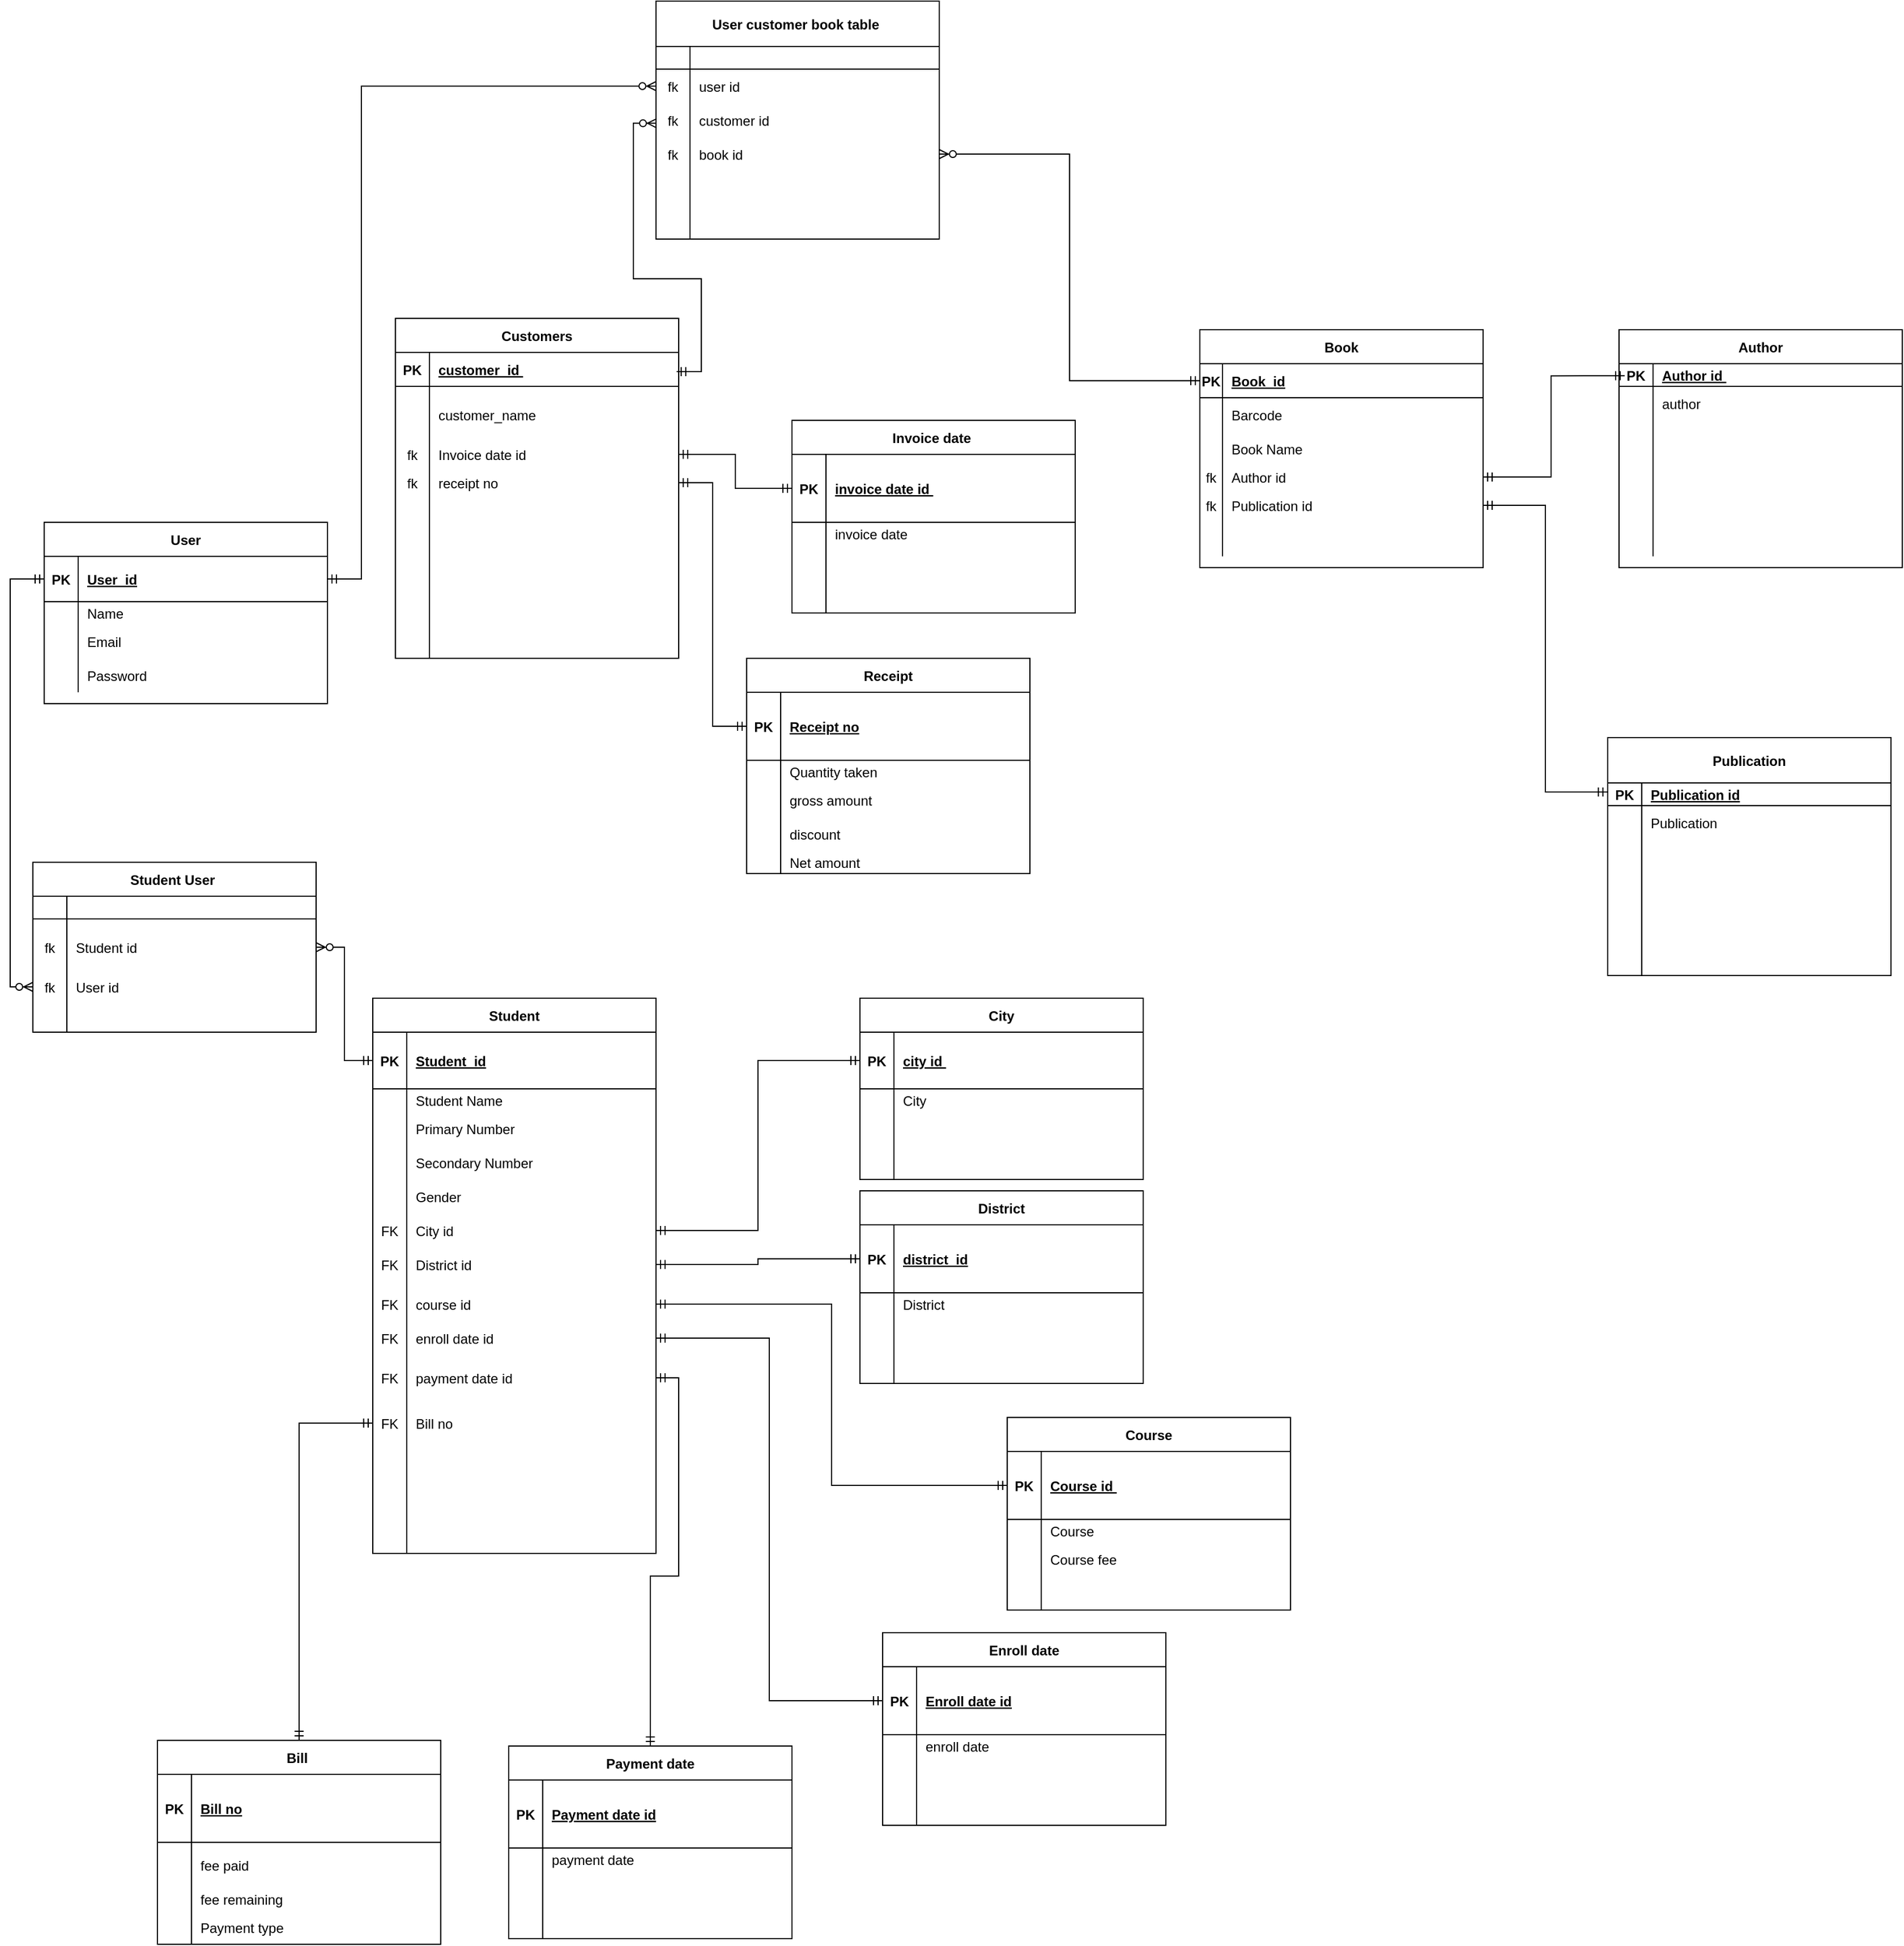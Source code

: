 <mxfile version="14.1.2" type="device"><diagram id="H6dmSsDUbYprvOPW1URE" name="Page-1"><mxGraphModel dx="3422" dy="2477" grid="1" gridSize="10" guides="1" tooltips="1" connect="1" arrows="1" fold="1" page="1" pageScale="1" pageWidth="827" pageHeight="1169" math="0" shadow="0"><root><mxCell id="0"/><mxCell id="1" parent="0"/><mxCell id="-Z221gnij8QyGXaA7FSf-1" value="Book" style="shape=table;startSize=30;container=1;collapsible=1;childLayout=tableLayout;fixedRows=1;rowLines=0;fontStyle=1;align=center;resizeLast=1;" vertex="1" parent="1"><mxGeometry x="850" y="130" width="250" height="210" as="geometry"/></mxCell><mxCell id="-Z221gnij8QyGXaA7FSf-2" value="" style="shape=partialRectangle;collapsible=0;dropTarget=0;pointerEvents=0;fillColor=none;points=[[0,0.5],[1,0.5]];portConstraint=eastwest;top=0;left=0;right=0;bottom=1;" vertex="1" parent="-Z221gnij8QyGXaA7FSf-1"><mxGeometry y="30" width="250" height="30" as="geometry"/></mxCell><mxCell id="-Z221gnij8QyGXaA7FSf-3" value="PK" style="shape=partialRectangle;overflow=hidden;connectable=0;fillColor=none;top=0;left=0;bottom=0;right=0;fontStyle=1;" vertex="1" parent="-Z221gnij8QyGXaA7FSf-2"><mxGeometry width="20.0" height="30" as="geometry"/></mxCell><mxCell id="-Z221gnij8QyGXaA7FSf-4" value="Book_id" style="shape=partialRectangle;overflow=hidden;connectable=0;fillColor=none;top=0;left=0;bottom=0;right=0;align=left;spacingLeft=6;fontStyle=5;" vertex="1" parent="-Z221gnij8QyGXaA7FSf-2"><mxGeometry x="20.0" width="230" height="30" as="geometry"/></mxCell><mxCell id="-Z221gnij8QyGXaA7FSf-5" value="" style="shape=partialRectangle;collapsible=0;dropTarget=0;pointerEvents=0;fillColor=none;points=[[0,0.5],[1,0.5]];portConstraint=eastwest;top=0;left=0;right=0;bottom=0;" vertex="1" parent="-Z221gnij8QyGXaA7FSf-1"><mxGeometry y="60" width="250" height="30" as="geometry"/></mxCell><mxCell id="-Z221gnij8QyGXaA7FSf-6" value="" style="shape=partialRectangle;overflow=hidden;connectable=0;fillColor=none;top=0;left=0;bottom=0;right=0;" vertex="1" parent="-Z221gnij8QyGXaA7FSf-5"><mxGeometry width="20.0" height="30" as="geometry"/></mxCell><mxCell id="-Z221gnij8QyGXaA7FSf-7" value="Barcode " style="shape=partialRectangle;overflow=hidden;connectable=0;fillColor=none;top=0;left=0;bottom=0;right=0;align=left;spacingLeft=6;" vertex="1" parent="-Z221gnij8QyGXaA7FSf-5"><mxGeometry x="20.0" width="230" height="30" as="geometry"/></mxCell><mxCell id="-Z221gnij8QyGXaA7FSf-8" value="" style="shape=partialRectangle;collapsible=0;dropTarget=0;pointerEvents=0;fillColor=none;points=[[0,0.5],[1,0.5]];portConstraint=eastwest;top=0;left=0;right=0;bottom=0;" vertex="1" parent="-Z221gnij8QyGXaA7FSf-1"><mxGeometry y="90" width="250" height="30" as="geometry"/></mxCell><mxCell id="-Z221gnij8QyGXaA7FSf-9" value="" style="shape=partialRectangle;overflow=hidden;connectable=0;fillColor=none;top=0;left=0;bottom=0;right=0;" vertex="1" parent="-Z221gnij8QyGXaA7FSf-8"><mxGeometry width="20.0" height="30" as="geometry"/></mxCell><mxCell id="-Z221gnij8QyGXaA7FSf-10" value="Book Name" style="shape=partialRectangle;overflow=hidden;connectable=0;fillColor=none;top=0;left=0;bottom=0;right=0;align=left;spacingLeft=6;" vertex="1" parent="-Z221gnij8QyGXaA7FSf-8"><mxGeometry x="20.0" width="230" height="30" as="geometry"/></mxCell><mxCell id="-Z221gnij8QyGXaA7FSf-11" value="" style="shape=partialRectangle;collapsible=0;dropTarget=0;pointerEvents=0;fillColor=none;points=[[0,0.5],[1,0.5]];portConstraint=eastwest;top=0;left=0;right=0;bottom=0;" vertex="1" parent="-Z221gnij8QyGXaA7FSf-1"><mxGeometry y="120" width="250" height="20" as="geometry"/></mxCell><mxCell id="-Z221gnij8QyGXaA7FSf-12" value="fk" style="shape=partialRectangle;overflow=hidden;connectable=0;fillColor=none;top=0;left=0;bottom=0;right=0;" vertex="1" parent="-Z221gnij8QyGXaA7FSf-11"><mxGeometry width="20.0" height="20" as="geometry"/></mxCell><mxCell id="-Z221gnij8QyGXaA7FSf-13" value="Author id" style="shape=partialRectangle;overflow=hidden;connectable=0;fillColor=none;top=0;left=0;bottom=0;right=0;align=left;spacingLeft=6;" vertex="1" parent="-Z221gnij8QyGXaA7FSf-11"><mxGeometry x="20.0" width="230" height="20" as="geometry"/></mxCell><mxCell id="-Z221gnij8QyGXaA7FSf-14" value="" style="shape=partialRectangle;collapsible=0;dropTarget=0;pointerEvents=0;fillColor=none;points=[[0,0.5],[1,0.5]];portConstraint=eastwest;top=0;left=0;right=0;bottom=0;" vertex="1" parent="-Z221gnij8QyGXaA7FSf-1"><mxGeometry y="140" width="250" height="30" as="geometry"/></mxCell><mxCell id="-Z221gnij8QyGXaA7FSf-15" value="fk" style="shape=partialRectangle;overflow=hidden;connectable=0;fillColor=none;top=0;left=0;bottom=0;right=0;" vertex="1" parent="-Z221gnij8QyGXaA7FSf-14"><mxGeometry width="20.0" height="30" as="geometry"/></mxCell><mxCell id="-Z221gnij8QyGXaA7FSf-16" value="Publication id" style="shape=partialRectangle;overflow=hidden;connectable=0;fillColor=none;top=0;left=0;bottom=0;right=0;align=left;spacingLeft=6;" vertex="1" parent="-Z221gnij8QyGXaA7FSf-14"><mxGeometry x="20.0" width="230" height="30" as="geometry"/></mxCell><mxCell id="-Z221gnij8QyGXaA7FSf-17" value="" style="shape=partialRectangle;collapsible=0;dropTarget=0;pointerEvents=0;fillColor=none;points=[[0,0.5],[1,0.5]];portConstraint=eastwest;top=0;left=0;right=0;bottom=0;" vertex="1" parent="-Z221gnij8QyGXaA7FSf-1"><mxGeometry y="170" width="250" height="30" as="geometry"/></mxCell><mxCell id="-Z221gnij8QyGXaA7FSf-18" value="" style="shape=partialRectangle;overflow=hidden;connectable=0;fillColor=none;top=0;left=0;bottom=0;right=0;" vertex="1" parent="-Z221gnij8QyGXaA7FSf-17"><mxGeometry width="20.0" height="30" as="geometry"/></mxCell><mxCell id="-Z221gnij8QyGXaA7FSf-19" value="" style="shape=partialRectangle;overflow=hidden;connectable=0;fillColor=none;top=0;left=0;bottom=0;right=0;align=left;spacingLeft=6;" vertex="1" parent="-Z221gnij8QyGXaA7FSf-17"><mxGeometry x="20.0" width="230" height="30" as="geometry"/></mxCell><mxCell id="-Z221gnij8QyGXaA7FSf-20" style="edgeStyle=orthogonalEdgeStyle;rounded=0;orthogonalLoop=1;jettySize=auto;html=1;exitX=0.993;exitY=-0.26;exitDx=0;exitDy=0;entryX=0.002;entryY=-0.407;entryDx=0;entryDy=0;endArrow=ERzeroToMany;endFill=1;startArrow=ERmandOne;startFill=0;exitPerimeter=0;entryPerimeter=0;" edge="1" parent="1" source="-Z221gnij8QyGXaA7FSf-25" target="-Z221gnij8QyGXaA7FSf-279"><mxGeometry relative="1" as="geometry"/></mxCell><mxCell id="-Z221gnij8QyGXaA7FSf-21" value="Customers" style="shape=table;startSize=30;container=1;collapsible=1;childLayout=tableLayout;fixedRows=1;rowLines=0;fontStyle=1;align=center;resizeLast=1;" vertex="1" parent="1"><mxGeometry x="140" y="120" width="250" height="300" as="geometry"/></mxCell><mxCell id="-Z221gnij8QyGXaA7FSf-22" value="" style="shape=partialRectangle;collapsible=0;dropTarget=0;pointerEvents=0;fillColor=none;points=[[0,0.5],[1,0.5]];portConstraint=eastwest;top=0;left=0;right=0;bottom=1;" vertex="1" parent="-Z221gnij8QyGXaA7FSf-21"><mxGeometry y="30" width="250" height="30" as="geometry"/></mxCell><mxCell id="-Z221gnij8QyGXaA7FSf-23" value="PK" style="shape=partialRectangle;overflow=hidden;connectable=0;fillColor=none;top=0;left=0;bottom=0;right=0;fontStyle=1;" vertex="1" parent="-Z221gnij8QyGXaA7FSf-22"><mxGeometry width="30" height="30" as="geometry"/></mxCell><mxCell id="-Z221gnij8QyGXaA7FSf-24" value="customer_id " style="shape=partialRectangle;overflow=hidden;connectable=0;fillColor=none;top=0;left=0;bottom=0;right=0;align=left;spacingLeft=6;fontStyle=5;" vertex="1" parent="-Z221gnij8QyGXaA7FSf-22"><mxGeometry x="30" width="220" height="30" as="geometry"/></mxCell><mxCell id="-Z221gnij8QyGXaA7FSf-25" value="" style="shape=partialRectangle;collapsible=0;dropTarget=0;pointerEvents=0;fillColor=none;points=[[0,0.5],[1,0.5]];portConstraint=eastwest;top=0;left=0;right=0;bottom=0;" vertex="1" parent="-Z221gnij8QyGXaA7FSf-21"><mxGeometry y="60" width="250" height="50" as="geometry"/></mxCell><mxCell id="-Z221gnij8QyGXaA7FSf-26" value="" style="shape=partialRectangle;overflow=hidden;connectable=0;fillColor=none;top=0;left=0;bottom=0;right=0;" vertex="1" parent="-Z221gnij8QyGXaA7FSf-25"><mxGeometry width="30" height="50" as="geometry"/></mxCell><mxCell id="-Z221gnij8QyGXaA7FSf-27" value="customer_name " style="shape=partialRectangle;overflow=hidden;connectable=0;fillColor=none;top=0;left=0;bottom=0;right=0;align=left;spacingLeft=6;" vertex="1" parent="-Z221gnij8QyGXaA7FSf-25"><mxGeometry x="30" width="220" height="50" as="geometry"/></mxCell><mxCell id="-Z221gnij8QyGXaA7FSf-28" value="" style="shape=partialRectangle;collapsible=0;dropTarget=0;pointerEvents=0;fillColor=none;points=[[0,0.5],[1,0.5]];portConstraint=eastwest;top=0;left=0;right=0;bottom=0;" vertex="1" parent="-Z221gnij8QyGXaA7FSf-21"><mxGeometry y="110" width="250" height="20" as="geometry"/></mxCell><mxCell id="-Z221gnij8QyGXaA7FSf-29" value="fk" style="shape=partialRectangle;overflow=hidden;connectable=0;fillColor=none;top=0;left=0;bottom=0;right=0;" vertex="1" parent="-Z221gnij8QyGXaA7FSf-28"><mxGeometry width="30" height="20" as="geometry"/></mxCell><mxCell id="-Z221gnij8QyGXaA7FSf-30" value="Invoice date id  " style="shape=partialRectangle;overflow=hidden;connectable=0;fillColor=none;top=0;left=0;bottom=0;right=0;align=left;spacingLeft=6;" vertex="1" parent="-Z221gnij8QyGXaA7FSf-28"><mxGeometry x="30" width="220" height="20" as="geometry"/></mxCell><mxCell id="-Z221gnij8QyGXaA7FSf-31" value="" style="shape=partialRectangle;collapsible=0;dropTarget=0;pointerEvents=0;fillColor=none;points=[[0,0.5],[1,0.5]];portConstraint=eastwest;top=0;left=0;right=0;bottom=0;" vertex="1" parent="-Z221gnij8QyGXaA7FSf-21"><mxGeometry y="130" width="250" height="30" as="geometry"/></mxCell><mxCell id="-Z221gnij8QyGXaA7FSf-32" value="fk" style="shape=partialRectangle;overflow=hidden;connectable=0;fillColor=none;top=0;left=0;bottom=0;right=0;" vertex="1" parent="-Z221gnij8QyGXaA7FSf-31"><mxGeometry width="30" height="30" as="geometry"/></mxCell><mxCell id="-Z221gnij8QyGXaA7FSf-33" value="receipt no" style="shape=partialRectangle;overflow=hidden;connectable=0;fillColor=none;top=0;left=0;bottom=0;right=0;align=left;spacingLeft=6;" vertex="1" parent="-Z221gnij8QyGXaA7FSf-31"><mxGeometry x="30" width="220" height="30" as="geometry"/></mxCell><mxCell id="-Z221gnij8QyGXaA7FSf-34" value="" style="shape=partialRectangle;collapsible=0;dropTarget=0;pointerEvents=0;fillColor=none;points=[[0,0.5],[1,0.5]];portConstraint=eastwest;top=0;left=0;right=0;bottom=0;" vertex="1" parent="-Z221gnij8QyGXaA7FSf-21"><mxGeometry y="160" width="250" height="30" as="geometry"/></mxCell><mxCell id="-Z221gnij8QyGXaA7FSf-35" value="" style="shape=partialRectangle;overflow=hidden;connectable=0;fillColor=none;top=0;left=0;bottom=0;right=0;" vertex="1" parent="-Z221gnij8QyGXaA7FSf-34"><mxGeometry width="30" height="30" as="geometry"/></mxCell><mxCell id="-Z221gnij8QyGXaA7FSf-36" value="" style="shape=partialRectangle;overflow=hidden;connectable=0;fillColor=none;top=0;left=0;bottom=0;right=0;align=left;spacingLeft=6;" vertex="1" parent="-Z221gnij8QyGXaA7FSf-34"><mxGeometry x="30" width="220" height="30" as="geometry"/></mxCell><mxCell id="-Z221gnij8QyGXaA7FSf-37" value="" style="shape=partialRectangle;collapsible=0;dropTarget=0;pointerEvents=0;fillColor=none;points=[[0,0.5],[1,0.5]];portConstraint=eastwest;top=0;left=0;right=0;bottom=0;" vertex="1" parent="-Z221gnij8QyGXaA7FSf-21"><mxGeometry y="190" width="250" height="30" as="geometry"/></mxCell><mxCell id="-Z221gnij8QyGXaA7FSf-38" value="" style="shape=partialRectangle;overflow=hidden;connectable=0;fillColor=none;top=0;left=0;bottom=0;right=0;" vertex="1" parent="-Z221gnij8QyGXaA7FSf-37"><mxGeometry width="30" height="30" as="geometry"/></mxCell><mxCell id="-Z221gnij8QyGXaA7FSf-39" value="" style="shape=partialRectangle;overflow=hidden;connectable=0;fillColor=none;top=0;left=0;bottom=0;right=0;align=left;spacingLeft=6;" vertex="1" parent="-Z221gnij8QyGXaA7FSf-37"><mxGeometry x="30" width="220" height="30" as="geometry"/></mxCell><mxCell id="-Z221gnij8QyGXaA7FSf-40" value="" style="shape=partialRectangle;collapsible=0;dropTarget=0;pointerEvents=0;fillColor=none;points=[[0,0.5],[1,0.5]];portConstraint=eastwest;top=0;left=0;right=0;bottom=0;" vertex="1" parent="-Z221gnij8QyGXaA7FSf-21"><mxGeometry y="220" width="250" height="50" as="geometry"/></mxCell><mxCell id="-Z221gnij8QyGXaA7FSf-41" value="" style="shape=partialRectangle;overflow=hidden;connectable=0;fillColor=none;top=0;left=0;bottom=0;right=0;" vertex="1" parent="-Z221gnij8QyGXaA7FSf-40"><mxGeometry width="30" height="50" as="geometry"/></mxCell><mxCell id="-Z221gnij8QyGXaA7FSf-42" value="" style="shape=partialRectangle;overflow=hidden;connectable=0;fillColor=none;top=0;left=0;bottom=0;right=0;align=left;spacingLeft=6;" vertex="1" parent="-Z221gnij8QyGXaA7FSf-40"><mxGeometry x="30" width="220" height="50" as="geometry"/></mxCell><mxCell id="-Z221gnij8QyGXaA7FSf-43" value="" style="shape=partialRectangle;collapsible=0;dropTarget=0;pointerEvents=0;fillColor=none;points=[[0,0.5],[1,0.5]];portConstraint=eastwest;top=0;left=0;right=0;bottom=0;" vertex="1" parent="-Z221gnij8QyGXaA7FSf-21"><mxGeometry y="270" width="250" height="30" as="geometry"/></mxCell><mxCell id="-Z221gnij8QyGXaA7FSf-44" value="" style="shape=partialRectangle;overflow=hidden;connectable=0;fillColor=none;top=0;left=0;bottom=0;right=0;" vertex="1" parent="-Z221gnij8QyGXaA7FSf-43"><mxGeometry width="30" height="30" as="geometry"/></mxCell><mxCell id="-Z221gnij8QyGXaA7FSf-45" value="" style="shape=partialRectangle;overflow=hidden;connectable=0;fillColor=none;top=0;left=0;bottom=0;right=0;align=left;spacingLeft=6;" vertex="1" parent="-Z221gnij8QyGXaA7FSf-43"><mxGeometry x="30" width="220" height="30" as="geometry"/></mxCell><mxCell id="-Z221gnij8QyGXaA7FSf-46" value="Student" style="shape=table;startSize=30;container=1;collapsible=1;childLayout=tableLayout;fixedRows=1;rowLines=0;fontStyle=1;align=center;resizeLast=1;" vertex="1" parent="1"><mxGeometry x="120" y="720" width="250" height="490" as="geometry"/></mxCell><mxCell id="-Z221gnij8QyGXaA7FSf-47" value="" style="shape=partialRectangle;collapsible=0;dropTarget=0;pointerEvents=0;fillColor=none;points=[[0,0.5],[1,0.5]];portConstraint=eastwest;top=0;left=0;right=0;bottom=1;" vertex="1" parent="-Z221gnij8QyGXaA7FSf-46"><mxGeometry y="30" width="250" height="50" as="geometry"/></mxCell><mxCell id="-Z221gnij8QyGXaA7FSf-48" value="PK" style="shape=partialRectangle;overflow=hidden;connectable=0;fillColor=none;top=0;left=0;bottom=0;right=0;fontStyle=1;" vertex="1" parent="-Z221gnij8QyGXaA7FSf-47"><mxGeometry width="30" height="50" as="geometry"/></mxCell><mxCell id="-Z221gnij8QyGXaA7FSf-49" value="Student_id" style="shape=partialRectangle;overflow=hidden;connectable=0;fillColor=none;top=0;left=0;bottom=0;right=0;align=left;spacingLeft=6;fontStyle=5;" vertex="1" parent="-Z221gnij8QyGXaA7FSf-47"><mxGeometry x="30" width="220" height="50" as="geometry"/></mxCell><mxCell id="-Z221gnij8QyGXaA7FSf-50" value="" style="shape=partialRectangle;collapsible=0;dropTarget=0;pointerEvents=0;fillColor=none;points=[[0,0.5],[1,0.5]];portConstraint=eastwest;top=0;left=0;right=0;bottom=0;" vertex="1" parent="-Z221gnij8QyGXaA7FSf-46"><mxGeometry y="80" width="250" height="20" as="geometry"/></mxCell><mxCell id="-Z221gnij8QyGXaA7FSf-51" value="" style="shape=partialRectangle;overflow=hidden;connectable=0;fillColor=none;top=0;left=0;bottom=0;right=0;" vertex="1" parent="-Z221gnij8QyGXaA7FSf-50"><mxGeometry width="30" height="20" as="geometry"/></mxCell><mxCell id="-Z221gnij8QyGXaA7FSf-52" value="Student Name" style="shape=partialRectangle;overflow=hidden;connectable=0;fillColor=none;top=0;left=0;bottom=0;right=0;align=left;spacingLeft=6;" vertex="1" parent="-Z221gnij8QyGXaA7FSf-50"><mxGeometry x="30" width="220" height="20" as="geometry"/></mxCell><mxCell id="-Z221gnij8QyGXaA7FSf-53" value="" style="shape=partialRectangle;collapsible=0;dropTarget=0;pointerEvents=0;fillColor=none;points=[[0,0.5],[1,0.5]];portConstraint=eastwest;top=0;left=0;right=0;bottom=0;" vertex="1" parent="-Z221gnij8QyGXaA7FSf-46"><mxGeometry y="100" width="250" height="30" as="geometry"/></mxCell><mxCell id="-Z221gnij8QyGXaA7FSf-54" value="" style="shape=partialRectangle;overflow=hidden;connectable=0;fillColor=none;top=0;left=0;bottom=0;right=0;" vertex="1" parent="-Z221gnij8QyGXaA7FSf-53"><mxGeometry width="30" height="30" as="geometry"/></mxCell><mxCell id="-Z221gnij8QyGXaA7FSf-55" value="Primary Number " style="shape=partialRectangle;overflow=hidden;connectable=0;fillColor=none;top=0;left=0;bottom=0;right=0;align=left;spacingLeft=6;" vertex="1" parent="-Z221gnij8QyGXaA7FSf-53"><mxGeometry x="30" width="220" height="30" as="geometry"/></mxCell><mxCell id="-Z221gnij8QyGXaA7FSf-56" value="" style="shape=partialRectangle;collapsible=0;dropTarget=0;pointerEvents=0;fillColor=none;points=[[0,0.5],[1,0.5]];portConstraint=eastwest;top=0;left=0;right=0;bottom=0;" vertex="1" parent="-Z221gnij8QyGXaA7FSf-46"><mxGeometry y="130" width="250" height="30" as="geometry"/></mxCell><mxCell id="-Z221gnij8QyGXaA7FSf-57" value="" style="shape=partialRectangle;overflow=hidden;connectable=0;fillColor=none;top=0;left=0;bottom=0;right=0;" vertex="1" parent="-Z221gnij8QyGXaA7FSf-56"><mxGeometry width="30" height="30" as="geometry"/></mxCell><mxCell id="-Z221gnij8QyGXaA7FSf-58" value="Secondary Number " style="shape=partialRectangle;overflow=hidden;connectable=0;fillColor=none;top=0;left=0;bottom=0;right=0;align=left;spacingLeft=6;" vertex="1" parent="-Z221gnij8QyGXaA7FSf-56"><mxGeometry x="30" width="220" height="30" as="geometry"/></mxCell><mxCell id="-Z221gnij8QyGXaA7FSf-59" value="" style="shape=partialRectangle;collapsible=0;dropTarget=0;pointerEvents=0;fillColor=none;points=[[0,0.5],[1,0.5]];portConstraint=eastwest;top=0;left=0;right=0;bottom=0;" vertex="1" parent="-Z221gnij8QyGXaA7FSf-46"><mxGeometry y="160" width="250" height="30" as="geometry"/></mxCell><mxCell id="-Z221gnij8QyGXaA7FSf-60" value="" style="shape=partialRectangle;overflow=hidden;connectable=0;fillColor=none;top=0;left=0;bottom=0;right=0;" vertex="1" parent="-Z221gnij8QyGXaA7FSf-59"><mxGeometry width="30" height="30" as="geometry"/></mxCell><mxCell id="-Z221gnij8QyGXaA7FSf-61" value="Gender" style="shape=partialRectangle;overflow=hidden;connectable=0;fillColor=none;top=0;left=0;bottom=0;right=0;align=left;spacingLeft=6;" vertex="1" parent="-Z221gnij8QyGXaA7FSf-59"><mxGeometry x="30" width="220" height="30" as="geometry"/></mxCell><mxCell id="-Z221gnij8QyGXaA7FSf-62" value="" style="shape=partialRectangle;collapsible=0;dropTarget=0;pointerEvents=0;fillColor=none;points=[[0,0.5],[1,0.5]];portConstraint=eastwest;top=0;left=0;right=0;bottom=0;" vertex="1" parent="-Z221gnij8QyGXaA7FSf-46"><mxGeometry y="190" width="250" height="30" as="geometry"/></mxCell><mxCell id="-Z221gnij8QyGXaA7FSf-63" value="FK" style="shape=partialRectangle;overflow=hidden;connectable=0;fillColor=none;top=0;left=0;bottom=0;right=0;" vertex="1" parent="-Z221gnij8QyGXaA7FSf-62"><mxGeometry width="30" height="30" as="geometry"/></mxCell><mxCell id="-Z221gnij8QyGXaA7FSf-64" value="City id " style="shape=partialRectangle;overflow=hidden;connectable=0;fillColor=none;top=0;left=0;bottom=0;right=0;align=left;spacingLeft=6;" vertex="1" parent="-Z221gnij8QyGXaA7FSf-62"><mxGeometry x="30" width="220" height="30" as="geometry"/></mxCell><mxCell id="-Z221gnij8QyGXaA7FSf-65" value="" style="shape=partialRectangle;collapsible=0;dropTarget=0;pointerEvents=0;fillColor=none;points=[[0,0.5],[1,0.5]];portConstraint=eastwest;top=0;left=0;right=0;bottom=0;" vertex="1" parent="-Z221gnij8QyGXaA7FSf-46"><mxGeometry y="220" width="250" height="30" as="geometry"/></mxCell><mxCell id="-Z221gnij8QyGXaA7FSf-66" value="FK" style="shape=partialRectangle;overflow=hidden;connectable=0;fillColor=none;top=0;left=0;bottom=0;right=0;" vertex="1" parent="-Z221gnij8QyGXaA7FSf-65"><mxGeometry width="30" height="30" as="geometry"/></mxCell><mxCell id="-Z221gnij8QyGXaA7FSf-67" value="District id " style="shape=partialRectangle;overflow=hidden;connectable=0;fillColor=none;top=0;left=0;bottom=0;right=0;align=left;spacingLeft=6;" vertex="1" parent="-Z221gnij8QyGXaA7FSf-65"><mxGeometry x="30" width="220" height="30" as="geometry"/></mxCell><mxCell id="-Z221gnij8QyGXaA7FSf-68" value="" style="shape=partialRectangle;collapsible=0;dropTarget=0;pointerEvents=0;fillColor=none;points=[[0,0.5],[1,0.5]];portConstraint=eastwest;top=0;left=0;right=0;bottom=0;" vertex="1" parent="-Z221gnij8QyGXaA7FSf-46"><mxGeometry y="250" width="250" height="40" as="geometry"/></mxCell><mxCell id="-Z221gnij8QyGXaA7FSf-69" value="FK" style="shape=partialRectangle;overflow=hidden;connectable=0;fillColor=none;top=0;left=0;bottom=0;right=0;" vertex="1" parent="-Z221gnij8QyGXaA7FSf-68"><mxGeometry width="30" height="40" as="geometry"/></mxCell><mxCell id="-Z221gnij8QyGXaA7FSf-70" value="course id " style="shape=partialRectangle;overflow=hidden;connectable=0;fillColor=none;top=0;left=0;bottom=0;right=0;align=left;spacingLeft=6;" vertex="1" parent="-Z221gnij8QyGXaA7FSf-68"><mxGeometry x="30" width="220" height="40" as="geometry"/></mxCell><mxCell id="-Z221gnij8QyGXaA7FSf-71" value="" style="shape=partialRectangle;collapsible=0;dropTarget=0;pointerEvents=0;fillColor=none;points=[[0,0.5],[1,0.5]];portConstraint=eastwest;top=0;left=0;right=0;bottom=0;" vertex="1" parent="-Z221gnij8QyGXaA7FSf-46"><mxGeometry y="290" width="250" height="20" as="geometry"/></mxCell><mxCell id="-Z221gnij8QyGXaA7FSf-72" value="FK" style="shape=partialRectangle;overflow=hidden;connectable=0;fillColor=none;top=0;left=0;bottom=0;right=0;" vertex="1" parent="-Z221gnij8QyGXaA7FSf-71"><mxGeometry width="30" height="20" as="geometry"/></mxCell><mxCell id="-Z221gnij8QyGXaA7FSf-73" value="enroll date id " style="shape=partialRectangle;overflow=hidden;connectable=0;fillColor=none;top=0;left=0;bottom=0;right=0;align=left;spacingLeft=6;" vertex="1" parent="-Z221gnij8QyGXaA7FSf-71"><mxGeometry x="30" width="220" height="20" as="geometry"/></mxCell><mxCell id="-Z221gnij8QyGXaA7FSf-74" value="" style="shape=partialRectangle;collapsible=0;dropTarget=0;pointerEvents=0;fillColor=none;points=[[0,0.5],[1,0.5]];portConstraint=eastwest;top=0;left=0;right=0;bottom=0;" vertex="1" parent="-Z221gnij8QyGXaA7FSf-46"><mxGeometry y="310" width="250" height="50" as="geometry"/></mxCell><mxCell id="-Z221gnij8QyGXaA7FSf-75" value="FK" style="shape=partialRectangle;overflow=hidden;connectable=0;fillColor=none;top=0;left=0;bottom=0;right=0;" vertex="1" parent="-Z221gnij8QyGXaA7FSf-74"><mxGeometry width="30" height="50" as="geometry"/></mxCell><mxCell id="-Z221gnij8QyGXaA7FSf-76" value="payment date id " style="shape=partialRectangle;overflow=hidden;connectable=0;fillColor=none;top=0;left=0;bottom=0;right=0;align=left;spacingLeft=6;" vertex="1" parent="-Z221gnij8QyGXaA7FSf-74"><mxGeometry x="30" width="220" height="50" as="geometry"/></mxCell><mxCell id="-Z221gnij8QyGXaA7FSf-86" value="" style="shape=partialRectangle;collapsible=0;dropTarget=0;pointerEvents=0;fillColor=none;points=[[0,0.5],[1,0.5]];portConstraint=eastwest;top=0;left=0;right=0;bottom=0;" vertex="1" parent="-Z221gnij8QyGXaA7FSf-46"><mxGeometry y="360" width="250" height="30" as="geometry"/></mxCell><mxCell id="-Z221gnij8QyGXaA7FSf-87" value="FK" style="shape=partialRectangle;overflow=hidden;connectable=0;fillColor=none;top=0;left=0;bottom=0;right=0;" vertex="1" parent="-Z221gnij8QyGXaA7FSf-86"><mxGeometry width="30" height="30" as="geometry"/></mxCell><mxCell id="-Z221gnij8QyGXaA7FSf-88" value="Bill no " style="shape=partialRectangle;overflow=hidden;connectable=0;fillColor=none;top=0;left=0;bottom=0;right=0;align=left;spacingLeft=6;" vertex="1" parent="-Z221gnij8QyGXaA7FSf-86"><mxGeometry x="30" width="220" height="30" as="geometry"/></mxCell><mxCell id="-Z221gnij8QyGXaA7FSf-77" value="" style="shape=partialRectangle;collapsible=0;dropTarget=0;pointerEvents=0;fillColor=none;points=[[0,0.5],[1,0.5]];portConstraint=eastwest;top=0;left=0;right=0;bottom=0;" vertex="1" parent="-Z221gnij8QyGXaA7FSf-46"><mxGeometry y="390" width="250" height="20" as="geometry"/></mxCell><mxCell id="-Z221gnij8QyGXaA7FSf-78" value="" style="shape=partialRectangle;overflow=hidden;connectable=0;fillColor=none;top=0;left=0;bottom=0;right=0;" vertex="1" parent="-Z221gnij8QyGXaA7FSf-77"><mxGeometry width="30" height="20" as="geometry"/></mxCell><mxCell id="-Z221gnij8QyGXaA7FSf-79" value="" style="shape=partialRectangle;overflow=hidden;connectable=0;fillColor=none;top=0;left=0;bottom=0;right=0;align=left;spacingLeft=6;" vertex="1" parent="-Z221gnij8QyGXaA7FSf-77"><mxGeometry x="30" width="220" height="20" as="geometry"/></mxCell><mxCell id="-Z221gnij8QyGXaA7FSf-80" value="" style="shape=partialRectangle;collapsible=0;dropTarget=0;pointerEvents=0;fillColor=none;points=[[0,0.5],[1,0.5]];portConstraint=eastwest;top=0;left=0;right=0;bottom=0;" vertex="1" parent="-Z221gnij8QyGXaA7FSf-46"><mxGeometry y="410" width="250" height="20" as="geometry"/></mxCell><mxCell id="-Z221gnij8QyGXaA7FSf-81" value="" style="shape=partialRectangle;overflow=hidden;connectable=0;fillColor=none;top=0;left=0;bottom=0;right=0;" vertex="1" parent="-Z221gnij8QyGXaA7FSf-80"><mxGeometry width="30" height="20" as="geometry"/></mxCell><mxCell id="-Z221gnij8QyGXaA7FSf-82" value="" style="shape=partialRectangle;overflow=hidden;connectable=0;fillColor=none;top=0;left=0;bottom=0;right=0;align=left;spacingLeft=6;" vertex="1" parent="-Z221gnij8QyGXaA7FSf-80"><mxGeometry x="30" width="220" height="20" as="geometry"/></mxCell><mxCell id="-Z221gnij8QyGXaA7FSf-83" value="" style="shape=partialRectangle;collapsible=0;dropTarget=0;pointerEvents=0;fillColor=none;points=[[0,0.5],[1,0.5]];portConstraint=eastwest;top=0;left=0;right=0;bottom=0;" vertex="1" parent="-Z221gnij8QyGXaA7FSf-46"><mxGeometry y="430" width="250" height="20" as="geometry"/></mxCell><mxCell id="-Z221gnij8QyGXaA7FSf-84" value="" style="shape=partialRectangle;overflow=hidden;connectable=0;fillColor=none;top=0;left=0;bottom=0;right=0;" vertex="1" parent="-Z221gnij8QyGXaA7FSf-83"><mxGeometry width="30" height="20" as="geometry"/></mxCell><mxCell id="-Z221gnij8QyGXaA7FSf-85" value="" style="shape=partialRectangle;overflow=hidden;connectable=0;fillColor=none;top=0;left=0;bottom=0;right=0;align=left;spacingLeft=6;" vertex="1" parent="-Z221gnij8QyGXaA7FSf-83"><mxGeometry x="30" width="220" height="20" as="geometry"/></mxCell><mxCell id="-Z221gnij8QyGXaA7FSf-89" value="" style="shape=partialRectangle;collapsible=0;dropTarget=0;pointerEvents=0;fillColor=none;points=[[0,0.5],[1,0.5]];portConstraint=eastwest;top=0;left=0;right=0;bottom=0;" vertex="1" parent="-Z221gnij8QyGXaA7FSf-46"><mxGeometry y="450" width="250" height="20" as="geometry"/></mxCell><mxCell id="-Z221gnij8QyGXaA7FSf-90" value="" style="shape=partialRectangle;overflow=hidden;connectable=0;fillColor=none;top=0;left=0;bottom=0;right=0;" vertex="1" parent="-Z221gnij8QyGXaA7FSf-89"><mxGeometry width="30" height="20" as="geometry"/></mxCell><mxCell id="-Z221gnij8QyGXaA7FSf-91" value="" style="shape=partialRectangle;overflow=hidden;connectable=0;fillColor=none;top=0;left=0;bottom=0;right=0;align=left;spacingLeft=6;" vertex="1" parent="-Z221gnij8QyGXaA7FSf-89"><mxGeometry x="30" width="220" height="20" as="geometry"/></mxCell><mxCell id="-Z221gnij8QyGXaA7FSf-92" value="" style="shape=partialRectangle;collapsible=0;dropTarget=0;pointerEvents=0;fillColor=none;points=[[0,0.5],[1,0.5]];portConstraint=eastwest;top=0;left=0;right=0;bottom=0;" vertex="1" parent="-Z221gnij8QyGXaA7FSf-46"><mxGeometry y="470" width="250" height="20" as="geometry"/></mxCell><mxCell id="-Z221gnij8QyGXaA7FSf-93" value="" style="shape=partialRectangle;overflow=hidden;connectable=0;fillColor=none;top=0;left=0;bottom=0;right=0;" vertex="1" parent="-Z221gnij8QyGXaA7FSf-92"><mxGeometry width="30" height="20" as="geometry"/></mxCell><mxCell id="-Z221gnij8QyGXaA7FSf-94" value="" style="shape=partialRectangle;overflow=hidden;connectable=0;fillColor=none;top=0;left=0;bottom=0;right=0;align=left;spacingLeft=6;" vertex="1" parent="-Z221gnij8QyGXaA7FSf-92"><mxGeometry x="30" width="220" height="20" as="geometry"/></mxCell><mxCell id="-Z221gnij8QyGXaA7FSf-95" value="User" style="shape=table;startSize=30;container=1;collapsible=1;childLayout=tableLayout;fixedRows=1;rowLines=0;fontStyle=1;align=center;resizeLast=1;" vertex="1" parent="1"><mxGeometry x="-170" y="300" width="250" height="160.0" as="geometry"/></mxCell><mxCell id="-Z221gnij8QyGXaA7FSf-96" value="" style="shape=partialRectangle;collapsible=0;dropTarget=0;pointerEvents=0;fillColor=none;points=[[0,0.5],[1,0.5]];portConstraint=eastwest;top=0;left=0;right=0;bottom=1;" vertex="1" parent="-Z221gnij8QyGXaA7FSf-95"><mxGeometry y="30" width="250" height="40" as="geometry"/></mxCell><mxCell id="-Z221gnij8QyGXaA7FSf-97" value="PK" style="shape=partialRectangle;overflow=hidden;connectable=0;fillColor=none;top=0;left=0;bottom=0;right=0;fontStyle=1;" vertex="1" parent="-Z221gnij8QyGXaA7FSf-96"><mxGeometry width="30" height="40" as="geometry"/></mxCell><mxCell id="-Z221gnij8QyGXaA7FSf-98" value="User_id" style="shape=partialRectangle;overflow=hidden;connectable=0;fillColor=none;top=0;left=0;bottom=0;right=0;align=left;spacingLeft=6;fontStyle=5;" vertex="1" parent="-Z221gnij8QyGXaA7FSf-96"><mxGeometry x="30" width="220" height="40" as="geometry"/></mxCell><mxCell id="-Z221gnij8QyGXaA7FSf-99" value="" style="shape=partialRectangle;collapsible=0;dropTarget=0;pointerEvents=0;fillColor=none;points=[[0,0.5],[1,0.5]];portConstraint=eastwest;top=0;left=0;right=0;bottom=0;" vertex="1" parent="-Z221gnij8QyGXaA7FSf-95"><mxGeometry y="70" width="250" height="20" as="geometry"/></mxCell><mxCell id="-Z221gnij8QyGXaA7FSf-100" value="" style="shape=partialRectangle;overflow=hidden;connectable=0;fillColor=none;top=0;left=0;bottom=0;right=0;" vertex="1" parent="-Z221gnij8QyGXaA7FSf-99"><mxGeometry width="30" height="20" as="geometry"/></mxCell><mxCell id="-Z221gnij8QyGXaA7FSf-101" value="Name" style="shape=partialRectangle;overflow=hidden;connectable=0;fillColor=none;top=0;left=0;bottom=0;right=0;align=left;spacingLeft=6;" vertex="1" parent="-Z221gnij8QyGXaA7FSf-99"><mxGeometry x="30" width="220" height="20" as="geometry"/></mxCell><mxCell id="-Z221gnij8QyGXaA7FSf-102" value="" style="shape=partialRectangle;collapsible=0;dropTarget=0;pointerEvents=0;fillColor=none;points=[[0,0.5],[1,0.5]];portConstraint=eastwest;top=0;left=0;right=0;bottom=0;" vertex="1" parent="-Z221gnij8QyGXaA7FSf-95"><mxGeometry y="90" width="250" height="30" as="geometry"/></mxCell><mxCell id="-Z221gnij8QyGXaA7FSf-103" value="" style="shape=partialRectangle;overflow=hidden;connectable=0;fillColor=none;top=0;left=0;bottom=0;right=0;" vertex="1" parent="-Z221gnij8QyGXaA7FSf-102"><mxGeometry width="30" height="30" as="geometry"/></mxCell><mxCell id="-Z221gnij8QyGXaA7FSf-104" value="Email" style="shape=partialRectangle;overflow=hidden;connectable=0;fillColor=none;top=0;left=0;bottom=0;right=0;align=left;spacingLeft=6;" vertex="1" parent="-Z221gnij8QyGXaA7FSf-102"><mxGeometry x="30" width="220" height="30" as="geometry"/></mxCell><mxCell id="-Z221gnij8QyGXaA7FSf-105" value="" style="shape=partialRectangle;collapsible=0;dropTarget=0;pointerEvents=0;fillColor=none;points=[[0,0.5],[1,0.5]];portConstraint=eastwest;top=0;left=0;right=0;bottom=0;" vertex="1" parent="-Z221gnij8QyGXaA7FSf-95"><mxGeometry y="120" width="250" height="30" as="geometry"/></mxCell><mxCell id="-Z221gnij8QyGXaA7FSf-106" value="" style="shape=partialRectangle;overflow=hidden;connectable=0;fillColor=none;top=0;left=0;bottom=0;right=0;" vertex="1" parent="-Z221gnij8QyGXaA7FSf-105"><mxGeometry width="30" height="30" as="geometry"/></mxCell><mxCell id="-Z221gnij8QyGXaA7FSf-107" value="Password" style="shape=partialRectangle;overflow=hidden;connectable=0;fillColor=none;top=0;left=0;bottom=0;right=0;align=left;spacingLeft=6;" vertex="1" parent="-Z221gnij8QyGXaA7FSf-105"><mxGeometry x="30" width="220" height="30" as="geometry"/></mxCell><mxCell id="-Z221gnij8QyGXaA7FSf-108" style="edgeStyle=orthogonalEdgeStyle;rounded=0;orthogonalLoop=1;jettySize=auto;html=1;exitX=0;exitY=0.5;exitDx=0;exitDy=0;entryX=0;entryY=0.5;entryDx=0;entryDy=0;startArrow=ERzeroToMany;startFill=1;endArrow=ERmandOne;endFill=0;" edge="1" parent="1" source="-Z221gnij8QyGXaA7FSf-196" target="-Z221gnij8QyGXaA7FSf-96"><mxGeometry relative="1" as="geometry"/></mxCell><mxCell id="-Z221gnij8QyGXaA7FSf-109" style="edgeStyle=orthogonalEdgeStyle;rounded=0;orthogonalLoop=1;jettySize=auto;html=1;exitX=0;exitY=0.5;exitDx=0;exitDy=0;entryX=1;entryY=0.5;entryDx=0;entryDy=0;endArrow=ERzeroToMany;endFill=1;startArrow=ERmandOne;startFill=0;" edge="1" parent="1" source="-Z221gnij8QyGXaA7FSf-47" target="-Z221gnij8QyGXaA7FSf-193"><mxGeometry relative="1" as="geometry"><mxPoint x="120" y="625" as="targetPoint"/></mxGeometry></mxCell><mxCell id="-Z221gnij8QyGXaA7FSf-111" value="City" style="shape=table;startSize=30;container=1;collapsible=1;childLayout=tableLayout;fixedRows=1;rowLines=0;fontStyle=1;align=center;resizeLast=1;" vertex="1" parent="1"><mxGeometry x="550" y="720" width="250" height="160" as="geometry"/></mxCell><mxCell id="-Z221gnij8QyGXaA7FSf-112" value="" style="shape=partialRectangle;collapsible=0;dropTarget=0;pointerEvents=0;fillColor=none;points=[[0,0.5],[1,0.5]];portConstraint=eastwest;top=0;left=0;right=0;bottom=1;" vertex="1" parent="-Z221gnij8QyGXaA7FSf-111"><mxGeometry y="30" width="250" height="50" as="geometry"/></mxCell><mxCell id="-Z221gnij8QyGXaA7FSf-113" value="PK" style="shape=partialRectangle;overflow=hidden;connectable=0;fillColor=none;top=0;left=0;bottom=0;right=0;fontStyle=1;" vertex="1" parent="-Z221gnij8QyGXaA7FSf-112"><mxGeometry width="30" height="50" as="geometry"/></mxCell><mxCell id="-Z221gnij8QyGXaA7FSf-114" value="city id " style="shape=partialRectangle;overflow=hidden;connectable=0;fillColor=none;top=0;left=0;bottom=0;right=0;align=left;spacingLeft=6;fontStyle=5;" vertex="1" parent="-Z221gnij8QyGXaA7FSf-112"><mxGeometry x="30" width="220" height="50" as="geometry"/></mxCell><mxCell id="-Z221gnij8QyGXaA7FSf-115" value="" style="shape=partialRectangle;collapsible=0;dropTarget=0;pointerEvents=0;fillColor=none;points=[[0,0.5],[1,0.5]];portConstraint=eastwest;top=0;left=0;right=0;bottom=0;" vertex="1" parent="-Z221gnij8QyGXaA7FSf-111"><mxGeometry y="80" width="250" height="20" as="geometry"/></mxCell><mxCell id="-Z221gnij8QyGXaA7FSf-116" value="" style="shape=partialRectangle;overflow=hidden;connectable=0;fillColor=none;top=0;left=0;bottom=0;right=0;" vertex="1" parent="-Z221gnij8QyGXaA7FSf-115"><mxGeometry width="30" height="20" as="geometry"/></mxCell><mxCell id="-Z221gnij8QyGXaA7FSf-117" value="City" style="shape=partialRectangle;overflow=hidden;connectable=0;fillColor=none;top=0;left=0;bottom=0;right=0;align=left;spacingLeft=6;" vertex="1" parent="-Z221gnij8QyGXaA7FSf-115"><mxGeometry x="30" width="220" height="20" as="geometry"/></mxCell><mxCell id="-Z221gnij8QyGXaA7FSf-118" value="" style="shape=partialRectangle;collapsible=0;dropTarget=0;pointerEvents=0;fillColor=none;points=[[0,0.5],[1,0.5]];portConstraint=eastwest;top=0;left=0;right=0;bottom=0;" vertex="1" parent="-Z221gnij8QyGXaA7FSf-111"><mxGeometry y="100" width="250" height="30" as="geometry"/></mxCell><mxCell id="-Z221gnij8QyGXaA7FSf-119" value="" style="shape=partialRectangle;overflow=hidden;connectable=0;fillColor=none;top=0;left=0;bottom=0;right=0;" vertex="1" parent="-Z221gnij8QyGXaA7FSf-118"><mxGeometry width="30" height="30" as="geometry"/></mxCell><mxCell id="-Z221gnij8QyGXaA7FSf-120" value="" style="shape=partialRectangle;overflow=hidden;connectable=0;fillColor=none;top=0;left=0;bottom=0;right=0;align=left;spacingLeft=6;" vertex="1" parent="-Z221gnij8QyGXaA7FSf-118"><mxGeometry x="30" width="220" height="30" as="geometry"/></mxCell><mxCell id="-Z221gnij8QyGXaA7FSf-121" value="" style="shape=partialRectangle;collapsible=0;dropTarget=0;pointerEvents=0;fillColor=none;points=[[0,0.5],[1,0.5]];portConstraint=eastwest;top=0;left=0;right=0;bottom=0;" vertex="1" parent="-Z221gnij8QyGXaA7FSf-111"><mxGeometry y="130" width="250" height="30" as="geometry"/></mxCell><mxCell id="-Z221gnij8QyGXaA7FSf-122" value="" style="shape=partialRectangle;overflow=hidden;connectable=0;fillColor=none;top=0;left=0;bottom=0;right=0;" vertex="1" parent="-Z221gnij8QyGXaA7FSf-121"><mxGeometry width="30" height="30" as="geometry"/></mxCell><mxCell id="-Z221gnij8QyGXaA7FSf-123" value="" style="shape=partialRectangle;overflow=hidden;connectable=0;fillColor=none;top=0;left=0;bottom=0;right=0;align=left;spacingLeft=6;" vertex="1" parent="-Z221gnij8QyGXaA7FSf-121"><mxGeometry x="30" width="220" height="30" as="geometry"/></mxCell><mxCell id="-Z221gnij8QyGXaA7FSf-124" value="District" style="shape=table;startSize=30;container=1;collapsible=1;childLayout=tableLayout;fixedRows=1;rowLines=0;fontStyle=1;align=center;resizeLast=1;" vertex="1" parent="1"><mxGeometry x="550" y="890" width="250" height="170" as="geometry"/></mxCell><mxCell id="-Z221gnij8QyGXaA7FSf-125" value="" style="shape=partialRectangle;collapsible=0;dropTarget=0;pointerEvents=0;fillColor=none;points=[[0,0.5],[1,0.5]];portConstraint=eastwest;top=0;left=0;right=0;bottom=1;" vertex="1" parent="-Z221gnij8QyGXaA7FSf-124"><mxGeometry y="30" width="250" height="60" as="geometry"/></mxCell><mxCell id="-Z221gnij8QyGXaA7FSf-126" value="PK" style="shape=partialRectangle;overflow=hidden;connectable=0;fillColor=none;top=0;left=0;bottom=0;right=0;fontStyle=1;" vertex="1" parent="-Z221gnij8QyGXaA7FSf-125"><mxGeometry width="30" height="60" as="geometry"/></mxCell><mxCell id="-Z221gnij8QyGXaA7FSf-127" value="district_id" style="shape=partialRectangle;overflow=hidden;connectable=0;fillColor=none;top=0;left=0;bottom=0;right=0;align=left;spacingLeft=6;fontStyle=5;" vertex="1" parent="-Z221gnij8QyGXaA7FSf-125"><mxGeometry x="30" width="220" height="60" as="geometry"/></mxCell><mxCell id="-Z221gnij8QyGXaA7FSf-128" value="" style="shape=partialRectangle;collapsible=0;dropTarget=0;pointerEvents=0;fillColor=none;points=[[0,0.5],[1,0.5]];portConstraint=eastwest;top=0;left=0;right=0;bottom=0;" vertex="1" parent="-Z221gnij8QyGXaA7FSf-124"><mxGeometry y="90" width="250" height="20" as="geometry"/></mxCell><mxCell id="-Z221gnij8QyGXaA7FSf-129" value="" style="shape=partialRectangle;overflow=hidden;connectable=0;fillColor=none;top=0;left=0;bottom=0;right=0;" vertex="1" parent="-Z221gnij8QyGXaA7FSf-128"><mxGeometry width="30" height="20" as="geometry"/></mxCell><mxCell id="-Z221gnij8QyGXaA7FSf-130" value="District" style="shape=partialRectangle;overflow=hidden;connectable=0;fillColor=none;top=0;left=0;bottom=0;right=0;align=left;spacingLeft=6;" vertex="1" parent="-Z221gnij8QyGXaA7FSf-128"><mxGeometry x="30" width="220" height="20" as="geometry"/></mxCell><mxCell id="-Z221gnij8QyGXaA7FSf-131" value="" style="shape=partialRectangle;collapsible=0;dropTarget=0;pointerEvents=0;fillColor=none;points=[[0,0.5],[1,0.5]];portConstraint=eastwest;top=0;left=0;right=0;bottom=0;" vertex="1" parent="-Z221gnij8QyGXaA7FSf-124"><mxGeometry y="110" width="250" height="30" as="geometry"/></mxCell><mxCell id="-Z221gnij8QyGXaA7FSf-132" value="" style="shape=partialRectangle;overflow=hidden;connectable=0;fillColor=none;top=0;left=0;bottom=0;right=0;" vertex="1" parent="-Z221gnij8QyGXaA7FSf-131"><mxGeometry width="30" height="30" as="geometry"/></mxCell><mxCell id="-Z221gnij8QyGXaA7FSf-133" value="" style="shape=partialRectangle;overflow=hidden;connectable=0;fillColor=none;top=0;left=0;bottom=0;right=0;align=left;spacingLeft=6;" vertex="1" parent="-Z221gnij8QyGXaA7FSf-131"><mxGeometry x="30" width="220" height="30" as="geometry"/></mxCell><mxCell id="-Z221gnij8QyGXaA7FSf-134" value="" style="shape=partialRectangle;collapsible=0;dropTarget=0;pointerEvents=0;fillColor=none;points=[[0,0.5],[1,0.5]];portConstraint=eastwest;top=0;left=0;right=0;bottom=0;" vertex="1" parent="-Z221gnij8QyGXaA7FSf-124"><mxGeometry y="140" width="250" height="30" as="geometry"/></mxCell><mxCell id="-Z221gnij8QyGXaA7FSf-135" value="" style="shape=partialRectangle;overflow=hidden;connectable=0;fillColor=none;top=0;left=0;bottom=0;right=0;" vertex="1" parent="-Z221gnij8QyGXaA7FSf-134"><mxGeometry width="30" height="30" as="geometry"/></mxCell><mxCell id="-Z221gnij8QyGXaA7FSf-136" value="" style="shape=partialRectangle;overflow=hidden;connectable=0;fillColor=none;top=0;left=0;bottom=0;right=0;align=left;spacingLeft=6;" vertex="1" parent="-Z221gnij8QyGXaA7FSf-134"><mxGeometry x="30" width="220" height="30" as="geometry"/></mxCell><mxCell id="-Z221gnij8QyGXaA7FSf-137" value="Course" style="shape=table;startSize=30;container=1;collapsible=1;childLayout=tableLayout;fixedRows=1;rowLines=0;fontStyle=1;align=center;resizeLast=1;" vertex="1" parent="1"><mxGeometry x="680" y="1090" width="250" height="170" as="geometry"/></mxCell><mxCell id="-Z221gnij8QyGXaA7FSf-138" value="" style="shape=partialRectangle;collapsible=0;dropTarget=0;pointerEvents=0;fillColor=none;points=[[0,0.5],[1,0.5]];portConstraint=eastwest;top=0;left=0;right=0;bottom=1;" vertex="1" parent="-Z221gnij8QyGXaA7FSf-137"><mxGeometry y="30" width="250" height="60" as="geometry"/></mxCell><mxCell id="-Z221gnij8QyGXaA7FSf-139" value="PK" style="shape=partialRectangle;overflow=hidden;connectable=0;fillColor=none;top=0;left=0;bottom=0;right=0;fontStyle=1;" vertex="1" parent="-Z221gnij8QyGXaA7FSf-138"><mxGeometry width="30" height="60" as="geometry"/></mxCell><mxCell id="-Z221gnij8QyGXaA7FSf-140" value="Course id " style="shape=partialRectangle;overflow=hidden;connectable=0;fillColor=none;top=0;left=0;bottom=0;right=0;align=left;spacingLeft=6;fontStyle=5;" vertex="1" parent="-Z221gnij8QyGXaA7FSf-138"><mxGeometry x="30" width="220" height="60" as="geometry"/></mxCell><mxCell id="-Z221gnij8QyGXaA7FSf-141" value="" style="shape=partialRectangle;collapsible=0;dropTarget=0;pointerEvents=0;fillColor=none;points=[[0,0.5],[1,0.5]];portConstraint=eastwest;top=0;left=0;right=0;bottom=0;" vertex="1" parent="-Z221gnij8QyGXaA7FSf-137"><mxGeometry y="90" width="250" height="20" as="geometry"/></mxCell><mxCell id="-Z221gnij8QyGXaA7FSf-142" value="" style="shape=partialRectangle;overflow=hidden;connectable=0;fillColor=none;top=0;left=0;bottom=0;right=0;" vertex="1" parent="-Z221gnij8QyGXaA7FSf-141"><mxGeometry width="30" height="20" as="geometry"/></mxCell><mxCell id="-Z221gnij8QyGXaA7FSf-143" value="Course " style="shape=partialRectangle;overflow=hidden;connectable=0;fillColor=none;top=0;left=0;bottom=0;right=0;align=left;spacingLeft=6;" vertex="1" parent="-Z221gnij8QyGXaA7FSf-141"><mxGeometry x="30" width="220" height="20" as="geometry"/></mxCell><mxCell id="-Z221gnij8QyGXaA7FSf-144" value="" style="shape=partialRectangle;collapsible=0;dropTarget=0;pointerEvents=0;fillColor=none;points=[[0,0.5],[1,0.5]];portConstraint=eastwest;top=0;left=0;right=0;bottom=0;" vertex="1" parent="-Z221gnij8QyGXaA7FSf-137"><mxGeometry y="110" width="250" height="30" as="geometry"/></mxCell><mxCell id="-Z221gnij8QyGXaA7FSf-145" value="" style="shape=partialRectangle;overflow=hidden;connectable=0;fillColor=none;top=0;left=0;bottom=0;right=0;" vertex="1" parent="-Z221gnij8QyGXaA7FSf-144"><mxGeometry width="30" height="30" as="geometry"/></mxCell><mxCell id="-Z221gnij8QyGXaA7FSf-146" value="Course fee" style="shape=partialRectangle;overflow=hidden;connectable=0;fillColor=none;top=0;left=0;bottom=0;right=0;align=left;spacingLeft=6;" vertex="1" parent="-Z221gnij8QyGXaA7FSf-144"><mxGeometry x="30" width="220" height="30" as="geometry"/></mxCell><mxCell id="-Z221gnij8QyGXaA7FSf-147" value="" style="shape=partialRectangle;collapsible=0;dropTarget=0;pointerEvents=0;fillColor=none;points=[[0,0.5],[1,0.5]];portConstraint=eastwest;top=0;left=0;right=0;bottom=0;" vertex="1" parent="-Z221gnij8QyGXaA7FSf-137"><mxGeometry y="140" width="250" height="30" as="geometry"/></mxCell><mxCell id="-Z221gnij8QyGXaA7FSf-148" value="" style="shape=partialRectangle;overflow=hidden;connectable=0;fillColor=none;top=0;left=0;bottom=0;right=0;" vertex="1" parent="-Z221gnij8QyGXaA7FSf-147"><mxGeometry width="30" height="30" as="geometry"/></mxCell><mxCell id="-Z221gnij8QyGXaA7FSf-149" value="" style="shape=partialRectangle;overflow=hidden;connectable=0;fillColor=none;top=0;left=0;bottom=0;right=0;align=left;spacingLeft=6;" vertex="1" parent="-Z221gnij8QyGXaA7FSf-147"><mxGeometry x="30" width="220" height="30" as="geometry"/></mxCell><mxCell id="-Z221gnij8QyGXaA7FSf-150" value="Enroll date" style="shape=table;startSize=30;container=1;collapsible=1;childLayout=tableLayout;fixedRows=1;rowLines=0;fontStyle=1;align=center;resizeLast=1;" vertex="1" parent="1"><mxGeometry x="570" y="1280" width="250" height="170" as="geometry"/></mxCell><mxCell id="-Z221gnij8QyGXaA7FSf-151" value="" style="shape=partialRectangle;collapsible=0;dropTarget=0;pointerEvents=0;fillColor=none;points=[[0,0.5],[1,0.5]];portConstraint=eastwest;top=0;left=0;right=0;bottom=1;" vertex="1" parent="-Z221gnij8QyGXaA7FSf-150"><mxGeometry y="30" width="250" height="60" as="geometry"/></mxCell><mxCell id="-Z221gnij8QyGXaA7FSf-152" value="PK" style="shape=partialRectangle;overflow=hidden;connectable=0;fillColor=none;top=0;left=0;bottom=0;right=0;fontStyle=1;" vertex="1" parent="-Z221gnij8QyGXaA7FSf-151"><mxGeometry width="30" height="60" as="geometry"/></mxCell><mxCell id="-Z221gnij8QyGXaA7FSf-153" value="Enroll date id" style="shape=partialRectangle;overflow=hidden;connectable=0;fillColor=none;top=0;left=0;bottom=0;right=0;align=left;spacingLeft=6;fontStyle=5;" vertex="1" parent="-Z221gnij8QyGXaA7FSf-151"><mxGeometry x="30" width="220" height="60" as="geometry"/></mxCell><mxCell id="-Z221gnij8QyGXaA7FSf-154" value="" style="shape=partialRectangle;collapsible=0;dropTarget=0;pointerEvents=0;fillColor=none;points=[[0,0.5],[1,0.5]];portConstraint=eastwest;top=0;left=0;right=0;bottom=0;" vertex="1" parent="-Z221gnij8QyGXaA7FSf-150"><mxGeometry y="90" width="250" height="20" as="geometry"/></mxCell><mxCell id="-Z221gnij8QyGXaA7FSf-155" value="" style="shape=partialRectangle;overflow=hidden;connectable=0;fillColor=none;top=0;left=0;bottom=0;right=0;" vertex="1" parent="-Z221gnij8QyGXaA7FSf-154"><mxGeometry width="30" height="20" as="geometry"/></mxCell><mxCell id="-Z221gnij8QyGXaA7FSf-156" value="enroll date " style="shape=partialRectangle;overflow=hidden;connectable=0;fillColor=none;top=0;left=0;bottom=0;right=0;align=left;spacingLeft=6;" vertex="1" parent="-Z221gnij8QyGXaA7FSf-154"><mxGeometry x="30" width="220" height="20" as="geometry"/></mxCell><mxCell id="-Z221gnij8QyGXaA7FSf-157" value="" style="shape=partialRectangle;collapsible=0;dropTarget=0;pointerEvents=0;fillColor=none;points=[[0,0.5],[1,0.5]];portConstraint=eastwest;top=0;left=0;right=0;bottom=0;" vertex="1" parent="-Z221gnij8QyGXaA7FSf-150"><mxGeometry y="110" width="250" height="30" as="geometry"/></mxCell><mxCell id="-Z221gnij8QyGXaA7FSf-158" value="" style="shape=partialRectangle;overflow=hidden;connectable=0;fillColor=none;top=0;left=0;bottom=0;right=0;" vertex="1" parent="-Z221gnij8QyGXaA7FSf-157"><mxGeometry width="30" height="30" as="geometry"/></mxCell><mxCell id="-Z221gnij8QyGXaA7FSf-159" value="" style="shape=partialRectangle;overflow=hidden;connectable=0;fillColor=none;top=0;left=0;bottom=0;right=0;align=left;spacingLeft=6;" vertex="1" parent="-Z221gnij8QyGXaA7FSf-157"><mxGeometry x="30" width="220" height="30" as="geometry"/></mxCell><mxCell id="-Z221gnij8QyGXaA7FSf-160" value="" style="shape=partialRectangle;collapsible=0;dropTarget=0;pointerEvents=0;fillColor=none;points=[[0,0.5],[1,0.5]];portConstraint=eastwest;top=0;left=0;right=0;bottom=0;" vertex="1" parent="-Z221gnij8QyGXaA7FSf-150"><mxGeometry y="140" width="250" height="30" as="geometry"/></mxCell><mxCell id="-Z221gnij8QyGXaA7FSf-161" value="" style="shape=partialRectangle;overflow=hidden;connectable=0;fillColor=none;top=0;left=0;bottom=0;right=0;" vertex="1" parent="-Z221gnij8QyGXaA7FSf-160"><mxGeometry width="30" height="30" as="geometry"/></mxCell><mxCell id="-Z221gnij8QyGXaA7FSf-162" value="" style="shape=partialRectangle;overflow=hidden;connectable=0;fillColor=none;top=0;left=0;bottom=0;right=0;align=left;spacingLeft=6;" vertex="1" parent="-Z221gnij8QyGXaA7FSf-160"><mxGeometry x="30" width="220" height="30" as="geometry"/></mxCell><mxCell id="-Z221gnij8QyGXaA7FSf-163" value="Payment date" style="shape=table;startSize=30;container=1;collapsible=1;childLayout=tableLayout;fixedRows=1;rowLines=0;fontStyle=1;align=center;resizeLast=1;" vertex="1" parent="1"><mxGeometry x="240" y="1380" width="250" height="170" as="geometry"/></mxCell><mxCell id="-Z221gnij8QyGXaA7FSf-164" value="" style="shape=partialRectangle;collapsible=0;dropTarget=0;pointerEvents=0;fillColor=none;points=[[0,0.5],[1,0.5]];portConstraint=eastwest;top=0;left=0;right=0;bottom=1;" vertex="1" parent="-Z221gnij8QyGXaA7FSf-163"><mxGeometry y="30" width="250" height="60" as="geometry"/></mxCell><mxCell id="-Z221gnij8QyGXaA7FSf-165" value="PK" style="shape=partialRectangle;overflow=hidden;connectable=0;fillColor=none;top=0;left=0;bottom=0;right=0;fontStyle=1;" vertex="1" parent="-Z221gnij8QyGXaA7FSf-164"><mxGeometry width="30" height="60" as="geometry"/></mxCell><mxCell id="-Z221gnij8QyGXaA7FSf-166" value="Payment date id" style="shape=partialRectangle;overflow=hidden;connectable=0;fillColor=none;top=0;left=0;bottom=0;right=0;align=left;spacingLeft=6;fontStyle=5;" vertex="1" parent="-Z221gnij8QyGXaA7FSf-164"><mxGeometry x="30" width="220" height="60" as="geometry"/></mxCell><mxCell id="-Z221gnij8QyGXaA7FSf-167" value="" style="shape=partialRectangle;collapsible=0;dropTarget=0;pointerEvents=0;fillColor=none;points=[[0,0.5],[1,0.5]];portConstraint=eastwest;top=0;left=0;right=0;bottom=0;" vertex="1" parent="-Z221gnij8QyGXaA7FSf-163"><mxGeometry y="90" width="250" height="20" as="geometry"/></mxCell><mxCell id="-Z221gnij8QyGXaA7FSf-168" value="" style="shape=partialRectangle;overflow=hidden;connectable=0;fillColor=none;top=0;left=0;bottom=0;right=0;" vertex="1" parent="-Z221gnij8QyGXaA7FSf-167"><mxGeometry width="30" height="20" as="geometry"/></mxCell><mxCell id="-Z221gnij8QyGXaA7FSf-169" value="payment date " style="shape=partialRectangle;overflow=hidden;connectable=0;fillColor=none;top=0;left=0;bottom=0;right=0;align=left;spacingLeft=6;" vertex="1" parent="-Z221gnij8QyGXaA7FSf-167"><mxGeometry x="30" width="220" height="20" as="geometry"/></mxCell><mxCell id="-Z221gnij8QyGXaA7FSf-170" value="" style="shape=partialRectangle;collapsible=0;dropTarget=0;pointerEvents=0;fillColor=none;points=[[0,0.5],[1,0.5]];portConstraint=eastwest;top=0;left=0;right=0;bottom=0;" vertex="1" parent="-Z221gnij8QyGXaA7FSf-163"><mxGeometry y="110" width="250" height="30" as="geometry"/></mxCell><mxCell id="-Z221gnij8QyGXaA7FSf-171" value="" style="shape=partialRectangle;overflow=hidden;connectable=0;fillColor=none;top=0;left=0;bottom=0;right=0;" vertex="1" parent="-Z221gnij8QyGXaA7FSf-170"><mxGeometry width="30" height="30" as="geometry"/></mxCell><mxCell id="-Z221gnij8QyGXaA7FSf-172" value="" style="shape=partialRectangle;overflow=hidden;connectable=0;fillColor=none;top=0;left=0;bottom=0;right=0;align=left;spacingLeft=6;" vertex="1" parent="-Z221gnij8QyGXaA7FSf-170"><mxGeometry x="30" width="220" height="30" as="geometry"/></mxCell><mxCell id="-Z221gnij8QyGXaA7FSf-173" value="" style="shape=partialRectangle;collapsible=0;dropTarget=0;pointerEvents=0;fillColor=none;points=[[0,0.5],[1,0.5]];portConstraint=eastwest;top=0;left=0;right=0;bottom=0;" vertex="1" parent="-Z221gnij8QyGXaA7FSf-163"><mxGeometry y="140" width="250" height="30" as="geometry"/></mxCell><mxCell id="-Z221gnij8QyGXaA7FSf-174" value="" style="shape=partialRectangle;overflow=hidden;connectable=0;fillColor=none;top=0;left=0;bottom=0;right=0;" vertex="1" parent="-Z221gnij8QyGXaA7FSf-173"><mxGeometry width="30" height="30" as="geometry"/></mxCell><mxCell id="-Z221gnij8QyGXaA7FSf-175" value="" style="shape=partialRectangle;overflow=hidden;connectable=0;fillColor=none;top=0;left=0;bottom=0;right=0;align=left;spacingLeft=6;" vertex="1" parent="-Z221gnij8QyGXaA7FSf-173"><mxGeometry x="30" width="220" height="30" as="geometry"/></mxCell><mxCell id="-Z221gnij8QyGXaA7FSf-176" value="Bill " style="shape=table;startSize=30;container=1;collapsible=1;childLayout=tableLayout;fixedRows=1;rowLines=0;fontStyle=1;align=center;resizeLast=1;" vertex="1" parent="1"><mxGeometry x="-70" y="1375" width="250" height="180" as="geometry"/></mxCell><mxCell id="-Z221gnij8QyGXaA7FSf-177" value="" style="shape=partialRectangle;collapsible=0;dropTarget=0;pointerEvents=0;fillColor=none;points=[[0,0.5],[1,0.5]];portConstraint=eastwest;top=0;left=0;right=0;bottom=1;" vertex="1" parent="-Z221gnij8QyGXaA7FSf-176"><mxGeometry y="30" width="250" height="60" as="geometry"/></mxCell><mxCell id="-Z221gnij8QyGXaA7FSf-178" value="PK" style="shape=partialRectangle;overflow=hidden;connectable=0;fillColor=none;top=0;left=0;bottom=0;right=0;fontStyle=1;" vertex="1" parent="-Z221gnij8QyGXaA7FSf-177"><mxGeometry width="30" height="60" as="geometry"/></mxCell><mxCell id="-Z221gnij8QyGXaA7FSf-179" value="Bill no" style="shape=partialRectangle;overflow=hidden;connectable=0;fillColor=none;top=0;left=0;bottom=0;right=0;align=left;spacingLeft=6;fontStyle=5;" vertex="1" parent="-Z221gnij8QyGXaA7FSf-177"><mxGeometry x="30" width="220" height="60" as="geometry"/></mxCell><mxCell id="-Z221gnij8QyGXaA7FSf-180" value="" style="shape=partialRectangle;collapsible=0;dropTarget=0;pointerEvents=0;fillColor=none;points=[[0,0.5],[1,0.5]];portConstraint=eastwest;top=0;left=0;right=0;bottom=0;" vertex="1" parent="-Z221gnij8QyGXaA7FSf-176"><mxGeometry y="90" width="250" height="40" as="geometry"/></mxCell><mxCell id="-Z221gnij8QyGXaA7FSf-181" value="" style="shape=partialRectangle;overflow=hidden;connectable=0;fillColor=none;top=0;left=0;bottom=0;right=0;" vertex="1" parent="-Z221gnij8QyGXaA7FSf-180"><mxGeometry width="30" height="40" as="geometry"/></mxCell><mxCell id="-Z221gnij8QyGXaA7FSf-182" value="fee paid" style="shape=partialRectangle;overflow=hidden;connectable=0;fillColor=none;top=0;left=0;bottom=0;right=0;align=left;spacingLeft=6;" vertex="1" parent="-Z221gnij8QyGXaA7FSf-180"><mxGeometry x="30" width="220" height="40" as="geometry"/></mxCell><mxCell id="-Z221gnij8QyGXaA7FSf-183" value="" style="shape=partialRectangle;collapsible=0;dropTarget=0;pointerEvents=0;fillColor=none;points=[[0,0.5],[1,0.5]];portConstraint=eastwest;top=0;left=0;right=0;bottom=0;" vertex="1" parent="-Z221gnij8QyGXaA7FSf-176"><mxGeometry y="130" width="250" height="20" as="geometry"/></mxCell><mxCell id="-Z221gnij8QyGXaA7FSf-184" value="" style="shape=partialRectangle;overflow=hidden;connectable=0;fillColor=none;top=0;left=0;bottom=0;right=0;" vertex="1" parent="-Z221gnij8QyGXaA7FSf-183"><mxGeometry width="30" height="20" as="geometry"/></mxCell><mxCell id="-Z221gnij8QyGXaA7FSf-185" value="fee remaining" style="shape=partialRectangle;overflow=hidden;connectable=0;fillColor=none;top=0;left=0;bottom=0;right=0;align=left;spacingLeft=6;" vertex="1" parent="-Z221gnij8QyGXaA7FSf-183"><mxGeometry x="30" width="220" height="20" as="geometry"/></mxCell><mxCell id="-Z221gnij8QyGXaA7FSf-186" value="" style="shape=partialRectangle;collapsible=0;dropTarget=0;pointerEvents=0;fillColor=none;points=[[0,0.5],[1,0.5]];portConstraint=eastwest;top=0;left=0;right=0;bottom=0;" vertex="1" parent="-Z221gnij8QyGXaA7FSf-176"><mxGeometry y="150" width="250" height="30" as="geometry"/></mxCell><mxCell id="-Z221gnij8QyGXaA7FSf-187" value="" style="shape=partialRectangle;overflow=hidden;connectable=0;fillColor=none;top=0;left=0;bottom=0;right=0;" vertex="1" parent="-Z221gnij8QyGXaA7FSf-186"><mxGeometry width="30" height="30" as="geometry"/></mxCell><mxCell id="-Z221gnij8QyGXaA7FSf-188" value="Payment type" style="shape=partialRectangle;overflow=hidden;connectable=0;fillColor=none;top=0;left=0;bottom=0;right=0;align=left;spacingLeft=6;" vertex="1" parent="-Z221gnij8QyGXaA7FSf-186"><mxGeometry x="30" width="220" height="30" as="geometry"/></mxCell><mxCell id="-Z221gnij8QyGXaA7FSf-189" value="Student User " style="shape=table;startSize=30;container=1;collapsible=1;childLayout=tableLayout;fixedRows=1;rowLines=0;fontStyle=1;align=center;resizeLast=1;" vertex="1" parent="1"><mxGeometry x="-180" y="600" width="250" height="150" as="geometry"/></mxCell><mxCell id="-Z221gnij8QyGXaA7FSf-190" value="" style="shape=partialRectangle;collapsible=0;dropTarget=0;pointerEvents=0;fillColor=none;points=[[0,0.5],[1,0.5]];portConstraint=eastwest;top=0;left=0;right=0;bottom=1;" vertex="1" parent="-Z221gnij8QyGXaA7FSf-189"><mxGeometry y="30" width="250" height="20" as="geometry"/></mxCell><mxCell id="-Z221gnij8QyGXaA7FSf-191" value="" style="shape=partialRectangle;overflow=hidden;connectable=0;fillColor=none;top=0;left=0;bottom=0;right=0;fontStyle=1;" vertex="1" parent="-Z221gnij8QyGXaA7FSf-190"><mxGeometry width="30" height="20" as="geometry"/></mxCell><mxCell id="-Z221gnij8QyGXaA7FSf-192" value="" style="shape=partialRectangle;overflow=hidden;connectable=0;fillColor=none;top=0;left=0;bottom=0;right=0;align=left;spacingLeft=6;fontStyle=5;" vertex="1" parent="-Z221gnij8QyGXaA7FSf-190"><mxGeometry x="30" width="220" height="20" as="geometry"/></mxCell><mxCell id="-Z221gnij8QyGXaA7FSf-193" value="" style="shape=partialRectangle;collapsible=0;dropTarget=0;pointerEvents=0;fillColor=none;points=[[0,0.5],[1,0.5]];portConstraint=eastwest;top=0;left=0;right=0;bottom=0;" vertex="1" parent="-Z221gnij8QyGXaA7FSf-189"><mxGeometry y="50" width="250" height="50" as="geometry"/></mxCell><mxCell id="-Z221gnij8QyGXaA7FSf-194" value="fk" style="shape=partialRectangle;overflow=hidden;connectable=0;fillColor=none;top=0;left=0;bottom=0;right=0;" vertex="1" parent="-Z221gnij8QyGXaA7FSf-193"><mxGeometry width="30" height="50" as="geometry"/></mxCell><mxCell id="-Z221gnij8QyGXaA7FSf-195" value="Student id" style="shape=partialRectangle;overflow=hidden;connectable=0;fillColor=none;top=0;left=0;bottom=0;right=0;align=left;spacingLeft=6;" vertex="1" parent="-Z221gnij8QyGXaA7FSf-193"><mxGeometry x="30" width="220" height="50" as="geometry"/></mxCell><mxCell id="-Z221gnij8QyGXaA7FSf-196" value="" style="shape=partialRectangle;collapsible=0;dropTarget=0;pointerEvents=0;fillColor=none;points=[[0,0.5],[1,0.5]];portConstraint=eastwest;top=0;left=0;right=0;bottom=0;" vertex="1" parent="-Z221gnij8QyGXaA7FSf-189"><mxGeometry y="100" width="250" height="20" as="geometry"/></mxCell><mxCell id="-Z221gnij8QyGXaA7FSf-197" value="fk" style="shape=partialRectangle;overflow=hidden;connectable=0;fillColor=none;top=0;left=0;bottom=0;right=0;" vertex="1" parent="-Z221gnij8QyGXaA7FSf-196"><mxGeometry width="30" height="20" as="geometry"/></mxCell><mxCell id="-Z221gnij8QyGXaA7FSf-198" value="User id" style="shape=partialRectangle;overflow=hidden;connectable=0;fillColor=none;top=0;left=0;bottom=0;right=0;align=left;spacingLeft=6;" vertex="1" parent="-Z221gnij8QyGXaA7FSf-196"><mxGeometry x="30" width="220" height="20" as="geometry"/></mxCell><mxCell id="-Z221gnij8QyGXaA7FSf-199" value="" style="shape=partialRectangle;collapsible=0;dropTarget=0;pointerEvents=0;fillColor=none;points=[[0,0.5],[1,0.5]];portConstraint=eastwest;top=0;left=0;right=0;bottom=0;" vertex="1" parent="-Z221gnij8QyGXaA7FSf-189"><mxGeometry y="120" width="250" height="30" as="geometry"/></mxCell><mxCell id="-Z221gnij8QyGXaA7FSf-200" value="" style="shape=partialRectangle;overflow=hidden;connectable=0;fillColor=none;top=0;left=0;bottom=0;right=0;" vertex="1" parent="-Z221gnij8QyGXaA7FSf-199"><mxGeometry width="30" height="30" as="geometry"/></mxCell><mxCell id="-Z221gnij8QyGXaA7FSf-201" value="" style="shape=partialRectangle;overflow=hidden;connectable=0;fillColor=none;top=0;left=0;bottom=0;right=0;align=left;spacingLeft=6;" vertex="1" parent="-Z221gnij8QyGXaA7FSf-199"><mxGeometry x="30" width="220" height="30" as="geometry"/></mxCell><mxCell id="-Z221gnij8QyGXaA7FSf-202" value="Invoice date " style="shape=table;startSize=30;container=1;collapsible=1;childLayout=tableLayout;fixedRows=1;rowLines=0;fontStyle=1;align=center;resizeLast=1;" vertex="1" parent="1"><mxGeometry x="490" y="210" width="250" height="170" as="geometry"/></mxCell><mxCell id="-Z221gnij8QyGXaA7FSf-203" value="" style="shape=partialRectangle;collapsible=0;dropTarget=0;pointerEvents=0;fillColor=none;points=[[0,0.5],[1,0.5]];portConstraint=eastwest;top=0;left=0;right=0;bottom=1;" vertex="1" parent="-Z221gnij8QyGXaA7FSf-202"><mxGeometry y="30" width="250" height="60" as="geometry"/></mxCell><mxCell id="-Z221gnij8QyGXaA7FSf-204" value="PK" style="shape=partialRectangle;overflow=hidden;connectable=0;fillColor=none;top=0;left=0;bottom=0;right=0;fontStyle=1;" vertex="1" parent="-Z221gnij8QyGXaA7FSf-203"><mxGeometry width="30" height="60" as="geometry"/></mxCell><mxCell id="-Z221gnij8QyGXaA7FSf-205" value="invoice date id " style="shape=partialRectangle;overflow=hidden;connectable=0;fillColor=none;top=0;left=0;bottom=0;right=0;align=left;spacingLeft=6;fontStyle=5;" vertex="1" parent="-Z221gnij8QyGXaA7FSf-203"><mxGeometry x="30" width="220" height="60" as="geometry"/></mxCell><mxCell id="-Z221gnij8QyGXaA7FSf-206" value="" style="shape=partialRectangle;collapsible=0;dropTarget=0;pointerEvents=0;fillColor=none;points=[[0,0.5],[1,0.5]];portConstraint=eastwest;top=0;left=0;right=0;bottom=0;" vertex="1" parent="-Z221gnij8QyGXaA7FSf-202"><mxGeometry y="90" width="250" height="20" as="geometry"/></mxCell><mxCell id="-Z221gnij8QyGXaA7FSf-207" value="" style="shape=partialRectangle;overflow=hidden;connectable=0;fillColor=none;top=0;left=0;bottom=0;right=0;" vertex="1" parent="-Z221gnij8QyGXaA7FSf-206"><mxGeometry width="30" height="20" as="geometry"/></mxCell><mxCell id="-Z221gnij8QyGXaA7FSf-208" value="invoice date " style="shape=partialRectangle;overflow=hidden;connectable=0;fillColor=none;top=0;left=0;bottom=0;right=0;align=left;spacingLeft=6;" vertex="1" parent="-Z221gnij8QyGXaA7FSf-206"><mxGeometry x="30" width="220" height="20" as="geometry"/></mxCell><mxCell id="-Z221gnij8QyGXaA7FSf-209" value="" style="shape=partialRectangle;collapsible=0;dropTarget=0;pointerEvents=0;fillColor=none;points=[[0,0.5],[1,0.5]];portConstraint=eastwest;top=0;left=0;right=0;bottom=0;" vertex="1" parent="-Z221gnij8QyGXaA7FSf-202"><mxGeometry y="110" width="250" height="30" as="geometry"/></mxCell><mxCell id="-Z221gnij8QyGXaA7FSf-210" value="" style="shape=partialRectangle;overflow=hidden;connectable=0;fillColor=none;top=0;left=0;bottom=0;right=0;" vertex="1" parent="-Z221gnij8QyGXaA7FSf-209"><mxGeometry width="30" height="30" as="geometry"/></mxCell><mxCell id="-Z221gnij8QyGXaA7FSf-211" value="" style="shape=partialRectangle;overflow=hidden;connectable=0;fillColor=none;top=0;left=0;bottom=0;right=0;align=left;spacingLeft=6;" vertex="1" parent="-Z221gnij8QyGXaA7FSf-209"><mxGeometry x="30" width="220" height="30" as="geometry"/></mxCell><mxCell id="-Z221gnij8QyGXaA7FSf-212" value="" style="shape=partialRectangle;collapsible=0;dropTarget=0;pointerEvents=0;fillColor=none;points=[[0,0.5],[1,0.5]];portConstraint=eastwest;top=0;left=0;right=0;bottom=0;" vertex="1" parent="-Z221gnij8QyGXaA7FSf-202"><mxGeometry y="140" width="250" height="30" as="geometry"/></mxCell><mxCell id="-Z221gnij8QyGXaA7FSf-213" value="" style="shape=partialRectangle;overflow=hidden;connectable=0;fillColor=none;top=0;left=0;bottom=0;right=0;" vertex="1" parent="-Z221gnij8QyGXaA7FSf-212"><mxGeometry width="30" height="30" as="geometry"/></mxCell><mxCell id="-Z221gnij8QyGXaA7FSf-214" value="" style="shape=partialRectangle;overflow=hidden;connectable=0;fillColor=none;top=0;left=0;bottom=0;right=0;align=left;spacingLeft=6;" vertex="1" parent="-Z221gnij8QyGXaA7FSf-212"><mxGeometry x="30" width="220" height="30" as="geometry"/></mxCell><mxCell id="-Z221gnij8QyGXaA7FSf-215" value="Receipt" style="shape=table;startSize=30;container=1;collapsible=1;childLayout=tableLayout;fixedRows=1;rowLines=0;fontStyle=1;align=center;resizeLast=1;" vertex="1" parent="1"><mxGeometry x="450" y="420" width="250" height="190.0" as="geometry"/></mxCell><mxCell id="-Z221gnij8QyGXaA7FSf-216" value="" style="shape=partialRectangle;collapsible=0;dropTarget=0;pointerEvents=0;fillColor=none;points=[[0,0.5],[1,0.5]];portConstraint=eastwest;top=0;left=0;right=0;bottom=1;" vertex="1" parent="-Z221gnij8QyGXaA7FSf-215"><mxGeometry y="30" width="250" height="60" as="geometry"/></mxCell><mxCell id="-Z221gnij8QyGXaA7FSf-217" value="PK" style="shape=partialRectangle;overflow=hidden;connectable=0;fillColor=none;top=0;left=0;bottom=0;right=0;fontStyle=1;" vertex="1" parent="-Z221gnij8QyGXaA7FSf-216"><mxGeometry width="30" height="60" as="geometry"/></mxCell><mxCell id="-Z221gnij8QyGXaA7FSf-218" value="Receipt no" style="shape=partialRectangle;overflow=hidden;connectable=0;fillColor=none;top=0;left=0;bottom=0;right=0;align=left;spacingLeft=6;fontStyle=5;" vertex="1" parent="-Z221gnij8QyGXaA7FSf-216"><mxGeometry x="30" width="220" height="60" as="geometry"/></mxCell><mxCell id="-Z221gnij8QyGXaA7FSf-219" value="" style="shape=partialRectangle;collapsible=0;dropTarget=0;pointerEvents=0;fillColor=none;points=[[0,0.5],[1,0.5]];portConstraint=eastwest;top=0;left=0;right=0;bottom=0;" vertex="1" parent="-Z221gnij8QyGXaA7FSf-215"><mxGeometry y="90" width="250" height="20" as="geometry"/></mxCell><mxCell id="-Z221gnij8QyGXaA7FSf-220" value="" style="shape=partialRectangle;overflow=hidden;connectable=0;fillColor=none;top=0;left=0;bottom=0;right=0;" vertex="1" parent="-Z221gnij8QyGXaA7FSf-219"><mxGeometry width="30" height="20" as="geometry"/></mxCell><mxCell id="-Z221gnij8QyGXaA7FSf-221" value="Quantity taken" style="shape=partialRectangle;overflow=hidden;connectable=0;fillColor=none;top=0;left=0;bottom=0;right=0;align=left;spacingLeft=6;" vertex="1" parent="-Z221gnij8QyGXaA7FSf-219"><mxGeometry x="30" width="220" height="20" as="geometry"/></mxCell><mxCell id="-Z221gnij8QyGXaA7FSf-222" value="" style="shape=partialRectangle;collapsible=0;dropTarget=0;pointerEvents=0;fillColor=none;points=[[0,0.5],[1,0.5]];portConstraint=eastwest;top=0;left=0;right=0;bottom=0;" vertex="1" parent="-Z221gnij8QyGXaA7FSf-215"><mxGeometry y="110" width="250" height="30" as="geometry"/></mxCell><mxCell id="-Z221gnij8QyGXaA7FSf-223" value="" style="shape=partialRectangle;overflow=hidden;connectable=0;fillColor=none;top=0;left=0;bottom=0;right=0;" vertex="1" parent="-Z221gnij8QyGXaA7FSf-222"><mxGeometry width="30" height="30" as="geometry"/></mxCell><mxCell id="-Z221gnij8QyGXaA7FSf-224" value="gross amount" style="shape=partialRectangle;overflow=hidden;connectable=0;fillColor=none;top=0;left=0;bottom=0;right=0;align=left;spacingLeft=6;" vertex="1" parent="-Z221gnij8QyGXaA7FSf-222"><mxGeometry x="30" width="220" height="30" as="geometry"/></mxCell><mxCell id="-Z221gnij8QyGXaA7FSf-225" value="" style="shape=partialRectangle;collapsible=0;dropTarget=0;pointerEvents=0;fillColor=none;points=[[0,0.5],[1,0.5]];portConstraint=eastwest;top=0;left=0;right=0;bottom=0;" vertex="1" parent="-Z221gnij8QyGXaA7FSf-215"><mxGeometry y="140" width="250" height="30" as="geometry"/></mxCell><mxCell id="-Z221gnij8QyGXaA7FSf-226" value="" style="shape=partialRectangle;overflow=hidden;connectable=0;fillColor=none;top=0;left=0;bottom=0;right=0;" vertex="1" parent="-Z221gnij8QyGXaA7FSf-225"><mxGeometry width="30" height="30" as="geometry"/></mxCell><mxCell id="-Z221gnij8QyGXaA7FSf-227" value="discount" style="shape=partialRectangle;overflow=hidden;connectable=0;fillColor=none;top=0;left=0;bottom=0;right=0;align=left;spacingLeft=6;" vertex="1" parent="-Z221gnij8QyGXaA7FSf-225"><mxGeometry x="30" width="220" height="30" as="geometry"/></mxCell><mxCell id="-Z221gnij8QyGXaA7FSf-228" value="" style="shape=partialRectangle;collapsible=0;dropTarget=0;pointerEvents=0;fillColor=none;points=[[0,0.5],[1,0.5]];portConstraint=eastwest;top=0;left=0;right=0;bottom=0;" vertex="1" parent="-Z221gnij8QyGXaA7FSf-215"><mxGeometry y="170" width="250" height="20" as="geometry"/></mxCell><mxCell id="-Z221gnij8QyGXaA7FSf-229" value="" style="shape=partialRectangle;overflow=hidden;connectable=0;fillColor=none;top=0;left=0;bottom=0;right=0;" vertex="1" parent="-Z221gnij8QyGXaA7FSf-228"><mxGeometry width="30" height="20" as="geometry"/></mxCell><mxCell id="-Z221gnij8QyGXaA7FSf-230" value="Net amount" style="shape=partialRectangle;overflow=hidden;connectable=0;fillColor=none;top=0;left=0;bottom=0;right=0;align=left;spacingLeft=6;" vertex="1" parent="-Z221gnij8QyGXaA7FSf-228"><mxGeometry x="30" width="220" height="20" as="geometry"/></mxCell><mxCell id="-Z221gnij8QyGXaA7FSf-231" value="Author" style="shape=table;startSize=30;container=1;collapsible=1;childLayout=tableLayout;fixedRows=1;rowLines=0;fontStyle=1;align=center;resizeLast=1;" vertex="1" parent="1"><mxGeometry x="1220" y="130" width="250" height="210" as="geometry"/></mxCell><mxCell id="-Z221gnij8QyGXaA7FSf-232" value="" style="shape=partialRectangle;collapsible=0;dropTarget=0;pointerEvents=0;fillColor=none;points=[[0,0.5],[1,0.5]];portConstraint=eastwest;top=0;left=0;right=0;bottom=1;" vertex="1" parent="-Z221gnij8QyGXaA7FSf-231"><mxGeometry y="30" width="250" height="20" as="geometry"/></mxCell><mxCell id="-Z221gnij8QyGXaA7FSf-233" value="PK" style="shape=partialRectangle;overflow=hidden;connectable=0;fillColor=none;top=0;left=0;bottom=0;right=0;fontStyle=1;" vertex="1" parent="-Z221gnij8QyGXaA7FSf-232"><mxGeometry width="30" height="20" as="geometry"/></mxCell><mxCell id="-Z221gnij8QyGXaA7FSf-234" value="Author id " style="shape=partialRectangle;overflow=hidden;connectable=0;fillColor=none;top=0;left=0;bottom=0;right=0;align=left;spacingLeft=6;fontStyle=5;" vertex="1" parent="-Z221gnij8QyGXaA7FSf-232"><mxGeometry x="30" width="220" height="20" as="geometry"/></mxCell><mxCell id="-Z221gnij8QyGXaA7FSf-235" value="" style="shape=partialRectangle;collapsible=0;dropTarget=0;pointerEvents=0;fillColor=none;points=[[0,0.5],[1,0.5]];portConstraint=eastwest;top=0;left=0;right=0;bottom=0;" vertex="1" parent="-Z221gnij8QyGXaA7FSf-231"><mxGeometry y="50" width="250" height="30" as="geometry"/></mxCell><mxCell id="-Z221gnij8QyGXaA7FSf-236" value="" style="shape=partialRectangle;overflow=hidden;connectable=0;fillColor=none;top=0;left=0;bottom=0;right=0;" vertex="1" parent="-Z221gnij8QyGXaA7FSf-235"><mxGeometry width="30" height="30" as="geometry"/></mxCell><mxCell id="-Z221gnij8QyGXaA7FSf-237" value="author" style="shape=partialRectangle;overflow=hidden;connectable=0;fillColor=none;top=0;left=0;bottom=0;right=0;align=left;spacingLeft=6;" vertex="1" parent="-Z221gnij8QyGXaA7FSf-235"><mxGeometry x="30" width="220" height="30" as="geometry"/></mxCell><mxCell id="-Z221gnij8QyGXaA7FSf-238" value="" style="shape=partialRectangle;collapsible=0;dropTarget=0;pointerEvents=0;fillColor=none;points=[[0,0.5],[1,0.5]];portConstraint=eastwest;top=0;left=0;right=0;bottom=0;" vertex="1" parent="-Z221gnij8QyGXaA7FSf-231"><mxGeometry y="80" width="250" height="30" as="geometry"/></mxCell><mxCell id="-Z221gnij8QyGXaA7FSf-239" value="" style="shape=partialRectangle;overflow=hidden;connectable=0;fillColor=none;top=0;left=0;bottom=0;right=0;" vertex="1" parent="-Z221gnij8QyGXaA7FSf-238"><mxGeometry width="30" height="30" as="geometry"/></mxCell><mxCell id="-Z221gnij8QyGXaA7FSf-240" value="" style="shape=partialRectangle;overflow=hidden;connectable=0;fillColor=none;top=0;left=0;bottom=0;right=0;align=left;spacingLeft=6;" vertex="1" parent="-Z221gnij8QyGXaA7FSf-238"><mxGeometry x="30" width="220" height="30" as="geometry"/></mxCell><mxCell id="-Z221gnij8QyGXaA7FSf-241" value="" style="shape=partialRectangle;collapsible=0;dropTarget=0;pointerEvents=0;fillColor=none;points=[[0,0.5],[1,0.5]];portConstraint=eastwest;top=0;left=0;right=0;bottom=0;" vertex="1" parent="-Z221gnij8QyGXaA7FSf-231"><mxGeometry y="110" width="250" height="30" as="geometry"/></mxCell><mxCell id="-Z221gnij8QyGXaA7FSf-242" value="" style="shape=partialRectangle;overflow=hidden;connectable=0;fillColor=none;top=0;left=0;bottom=0;right=0;" vertex="1" parent="-Z221gnij8QyGXaA7FSf-241"><mxGeometry width="30" height="30" as="geometry"/></mxCell><mxCell id="-Z221gnij8QyGXaA7FSf-243" value="" style="shape=partialRectangle;overflow=hidden;connectable=0;fillColor=none;top=0;left=0;bottom=0;right=0;align=left;spacingLeft=6;" vertex="1" parent="-Z221gnij8QyGXaA7FSf-241"><mxGeometry x="30" width="220" height="30" as="geometry"/></mxCell><mxCell id="-Z221gnij8QyGXaA7FSf-244" value="" style="shape=partialRectangle;collapsible=0;dropTarget=0;pointerEvents=0;fillColor=none;points=[[0,0.5],[1,0.5]];portConstraint=eastwest;top=0;left=0;right=0;bottom=0;" vertex="1" parent="-Z221gnij8QyGXaA7FSf-231"><mxGeometry y="140" width="250" height="30" as="geometry"/></mxCell><mxCell id="-Z221gnij8QyGXaA7FSf-245" value="" style="shape=partialRectangle;overflow=hidden;connectable=0;fillColor=none;top=0;left=0;bottom=0;right=0;" vertex="1" parent="-Z221gnij8QyGXaA7FSf-244"><mxGeometry width="30" height="30" as="geometry"/></mxCell><mxCell id="-Z221gnij8QyGXaA7FSf-246" value="" style="shape=partialRectangle;overflow=hidden;connectable=0;fillColor=none;top=0;left=0;bottom=0;right=0;align=left;spacingLeft=6;" vertex="1" parent="-Z221gnij8QyGXaA7FSf-244"><mxGeometry x="30" width="220" height="30" as="geometry"/></mxCell><mxCell id="-Z221gnij8QyGXaA7FSf-247" value="" style="shape=partialRectangle;collapsible=0;dropTarget=0;pointerEvents=0;fillColor=none;points=[[0,0.5],[1,0.5]];portConstraint=eastwest;top=0;left=0;right=0;bottom=0;" vertex="1" parent="-Z221gnij8QyGXaA7FSf-231"><mxGeometry y="170" width="250" height="30" as="geometry"/></mxCell><mxCell id="-Z221gnij8QyGXaA7FSf-248" value="" style="shape=partialRectangle;overflow=hidden;connectable=0;fillColor=none;top=0;left=0;bottom=0;right=0;" vertex="1" parent="-Z221gnij8QyGXaA7FSf-247"><mxGeometry width="30" height="30" as="geometry"/></mxCell><mxCell id="-Z221gnij8QyGXaA7FSf-249" value="" style="shape=partialRectangle;overflow=hidden;connectable=0;fillColor=none;top=0;left=0;bottom=0;right=0;align=left;spacingLeft=6;" vertex="1" parent="-Z221gnij8QyGXaA7FSf-247"><mxGeometry x="30" width="220" height="30" as="geometry"/></mxCell><mxCell id="-Z221gnij8QyGXaA7FSf-250" value="Publication" style="shape=table;startSize=40;container=1;collapsible=1;childLayout=tableLayout;fixedRows=1;rowLines=0;fontStyle=1;align=center;resizeLast=1;" vertex="1" parent="1"><mxGeometry x="1210" y="490" width="250" height="210" as="geometry"/></mxCell><mxCell id="-Z221gnij8QyGXaA7FSf-251" value="" style="shape=partialRectangle;collapsible=0;dropTarget=0;pointerEvents=0;fillColor=none;points=[[0,0.5],[1,0.5]];portConstraint=eastwest;top=0;left=0;right=0;bottom=1;" vertex="1" parent="-Z221gnij8QyGXaA7FSf-250"><mxGeometry y="40" width="250" height="20" as="geometry"/></mxCell><mxCell id="-Z221gnij8QyGXaA7FSf-252" value="PK" style="shape=partialRectangle;overflow=hidden;connectable=0;fillColor=none;top=0;left=0;bottom=0;right=0;fontStyle=1;" vertex="1" parent="-Z221gnij8QyGXaA7FSf-251"><mxGeometry width="30" height="20" as="geometry"/></mxCell><mxCell id="-Z221gnij8QyGXaA7FSf-253" value="Publication id" style="shape=partialRectangle;overflow=hidden;connectable=0;fillColor=none;top=0;left=0;bottom=0;right=0;align=left;spacingLeft=6;fontStyle=5;" vertex="1" parent="-Z221gnij8QyGXaA7FSf-251"><mxGeometry x="30" width="220" height="20" as="geometry"/></mxCell><mxCell id="-Z221gnij8QyGXaA7FSf-254" value="" style="shape=partialRectangle;collapsible=0;dropTarget=0;pointerEvents=0;fillColor=none;points=[[0,0.5],[1,0.5]];portConstraint=eastwest;top=0;left=0;right=0;bottom=0;" vertex="1" parent="-Z221gnij8QyGXaA7FSf-250"><mxGeometry y="60" width="250" height="30" as="geometry"/></mxCell><mxCell id="-Z221gnij8QyGXaA7FSf-255" value="" style="shape=partialRectangle;overflow=hidden;connectable=0;fillColor=none;top=0;left=0;bottom=0;right=0;" vertex="1" parent="-Z221gnij8QyGXaA7FSf-254"><mxGeometry width="30" height="30" as="geometry"/></mxCell><mxCell id="-Z221gnij8QyGXaA7FSf-256" value="Publication" style="shape=partialRectangle;overflow=hidden;connectable=0;fillColor=none;top=0;left=0;bottom=0;right=0;align=left;spacingLeft=6;" vertex="1" parent="-Z221gnij8QyGXaA7FSf-254"><mxGeometry x="30" width="220" height="30" as="geometry"/></mxCell><mxCell id="-Z221gnij8QyGXaA7FSf-257" value="" style="shape=partialRectangle;collapsible=0;dropTarget=0;pointerEvents=0;fillColor=none;points=[[0,0.5],[1,0.5]];portConstraint=eastwest;top=0;left=0;right=0;bottom=0;" vertex="1" parent="-Z221gnij8QyGXaA7FSf-250"><mxGeometry y="90" width="250" height="30" as="geometry"/></mxCell><mxCell id="-Z221gnij8QyGXaA7FSf-258" value="" style="shape=partialRectangle;overflow=hidden;connectable=0;fillColor=none;top=0;left=0;bottom=0;right=0;" vertex="1" parent="-Z221gnij8QyGXaA7FSf-257"><mxGeometry width="30" height="30" as="geometry"/></mxCell><mxCell id="-Z221gnij8QyGXaA7FSf-259" value="" style="shape=partialRectangle;overflow=hidden;connectable=0;fillColor=none;top=0;left=0;bottom=0;right=0;align=left;spacingLeft=6;" vertex="1" parent="-Z221gnij8QyGXaA7FSf-257"><mxGeometry x="30" width="220" height="30" as="geometry"/></mxCell><mxCell id="-Z221gnij8QyGXaA7FSf-260" value="" style="shape=partialRectangle;collapsible=0;dropTarget=0;pointerEvents=0;fillColor=none;points=[[0,0.5],[1,0.5]];portConstraint=eastwest;top=0;left=0;right=0;bottom=0;" vertex="1" parent="-Z221gnij8QyGXaA7FSf-250"><mxGeometry y="120" width="250" height="30" as="geometry"/></mxCell><mxCell id="-Z221gnij8QyGXaA7FSf-261" value="" style="shape=partialRectangle;overflow=hidden;connectable=0;fillColor=none;top=0;left=0;bottom=0;right=0;" vertex="1" parent="-Z221gnij8QyGXaA7FSf-260"><mxGeometry width="30" height="30" as="geometry"/></mxCell><mxCell id="-Z221gnij8QyGXaA7FSf-262" value="" style="shape=partialRectangle;overflow=hidden;connectable=0;fillColor=none;top=0;left=0;bottom=0;right=0;align=left;spacingLeft=6;" vertex="1" parent="-Z221gnij8QyGXaA7FSf-260"><mxGeometry x="30" width="220" height="30" as="geometry"/></mxCell><mxCell id="-Z221gnij8QyGXaA7FSf-263" value="" style="shape=partialRectangle;collapsible=0;dropTarget=0;pointerEvents=0;fillColor=none;points=[[0,0.5],[1,0.5]];portConstraint=eastwest;top=0;left=0;right=0;bottom=0;" vertex="1" parent="-Z221gnij8QyGXaA7FSf-250"><mxGeometry y="150" width="250" height="30" as="geometry"/></mxCell><mxCell id="-Z221gnij8QyGXaA7FSf-264" value="" style="shape=partialRectangle;overflow=hidden;connectable=0;fillColor=none;top=0;left=0;bottom=0;right=0;" vertex="1" parent="-Z221gnij8QyGXaA7FSf-263"><mxGeometry width="30" height="30" as="geometry"/></mxCell><mxCell id="-Z221gnij8QyGXaA7FSf-265" value="" style="shape=partialRectangle;overflow=hidden;connectable=0;fillColor=none;top=0;left=0;bottom=0;right=0;align=left;spacingLeft=6;" vertex="1" parent="-Z221gnij8QyGXaA7FSf-263"><mxGeometry x="30" width="220" height="30" as="geometry"/></mxCell><mxCell id="-Z221gnij8QyGXaA7FSf-266" value="" style="shape=partialRectangle;collapsible=0;dropTarget=0;pointerEvents=0;fillColor=none;points=[[0,0.5],[1,0.5]];portConstraint=eastwest;top=0;left=0;right=0;bottom=0;" vertex="1" parent="-Z221gnij8QyGXaA7FSf-250"><mxGeometry y="180" width="250" height="30" as="geometry"/></mxCell><mxCell id="-Z221gnij8QyGXaA7FSf-267" value="" style="shape=partialRectangle;overflow=hidden;connectable=0;fillColor=none;top=0;left=0;bottom=0;right=0;" vertex="1" parent="-Z221gnij8QyGXaA7FSf-266"><mxGeometry width="30" height="30" as="geometry"/></mxCell><mxCell id="-Z221gnij8QyGXaA7FSf-268" value="" style="shape=partialRectangle;overflow=hidden;connectable=0;fillColor=none;top=0;left=0;bottom=0;right=0;align=left;spacingLeft=6;" vertex="1" parent="-Z221gnij8QyGXaA7FSf-266"><mxGeometry x="30" width="220" height="30" as="geometry"/></mxCell><mxCell id="-Z221gnij8QyGXaA7FSf-269" value="User customer book table " style="shape=table;startSize=40;container=1;collapsible=1;childLayout=tableLayout;fixedRows=1;rowLines=0;fontStyle=1;align=center;resizeLast=1;" vertex="1" parent="1"><mxGeometry x="370" y="-160" width="250" height="210" as="geometry"/></mxCell><mxCell id="-Z221gnij8QyGXaA7FSf-270" value="" style="shape=partialRectangle;collapsible=0;dropTarget=0;pointerEvents=0;fillColor=none;points=[[0,0.5],[1,0.5]];portConstraint=eastwest;top=0;left=0;right=0;bottom=1;" vertex="1" parent="-Z221gnij8QyGXaA7FSf-269"><mxGeometry y="40" width="250" height="20" as="geometry"/></mxCell><mxCell id="-Z221gnij8QyGXaA7FSf-271" value="" style="shape=partialRectangle;overflow=hidden;connectable=0;fillColor=none;top=0;left=0;bottom=0;right=0;fontStyle=1;" vertex="1" parent="-Z221gnij8QyGXaA7FSf-270"><mxGeometry width="30" height="20" as="geometry"/></mxCell><mxCell id="-Z221gnij8QyGXaA7FSf-272" value="" style="shape=partialRectangle;overflow=hidden;connectable=0;fillColor=none;top=0;left=0;bottom=0;right=0;align=left;spacingLeft=6;fontStyle=5;" vertex="1" parent="-Z221gnij8QyGXaA7FSf-270"><mxGeometry x="30" width="220" height="20" as="geometry"/></mxCell><mxCell id="-Z221gnij8QyGXaA7FSf-273" value="" style="shape=partialRectangle;collapsible=0;dropTarget=0;pointerEvents=0;fillColor=none;points=[[0,0.5],[1,0.5]];portConstraint=eastwest;top=0;left=0;right=0;bottom=0;" vertex="1" parent="-Z221gnij8QyGXaA7FSf-269"><mxGeometry y="60" width="250" height="30" as="geometry"/></mxCell><mxCell id="-Z221gnij8QyGXaA7FSf-274" value="fk" style="shape=partialRectangle;overflow=hidden;connectable=0;fillColor=none;top=0;left=0;bottom=0;right=0;" vertex="1" parent="-Z221gnij8QyGXaA7FSf-273"><mxGeometry width="30" height="30" as="geometry"/></mxCell><mxCell id="-Z221gnij8QyGXaA7FSf-275" value="user id " style="shape=partialRectangle;overflow=hidden;connectable=0;fillColor=none;top=0;left=0;bottom=0;right=0;align=left;spacingLeft=6;" vertex="1" parent="-Z221gnij8QyGXaA7FSf-273"><mxGeometry x="30" width="220" height="30" as="geometry"/></mxCell><mxCell id="-Z221gnij8QyGXaA7FSf-276" value="" style="shape=partialRectangle;collapsible=0;dropTarget=0;pointerEvents=0;fillColor=none;points=[[0,0.5],[1,0.5]];portConstraint=eastwest;top=0;left=0;right=0;bottom=0;" vertex="1" parent="-Z221gnij8QyGXaA7FSf-269"><mxGeometry y="90" width="250" height="30" as="geometry"/></mxCell><mxCell id="-Z221gnij8QyGXaA7FSf-277" value="fk" style="shape=partialRectangle;overflow=hidden;connectable=0;fillColor=none;top=0;left=0;bottom=0;right=0;" vertex="1" parent="-Z221gnij8QyGXaA7FSf-276"><mxGeometry width="30" height="30" as="geometry"/></mxCell><mxCell id="-Z221gnij8QyGXaA7FSf-278" value="customer id " style="shape=partialRectangle;overflow=hidden;connectable=0;fillColor=none;top=0;left=0;bottom=0;right=0;align=left;spacingLeft=6;" vertex="1" parent="-Z221gnij8QyGXaA7FSf-276"><mxGeometry x="30" width="220" height="30" as="geometry"/></mxCell><mxCell id="-Z221gnij8QyGXaA7FSf-279" value="" style="shape=partialRectangle;collapsible=0;dropTarget=0;pointerEvents=0;fillColor=none;points=[[0,0.5],[1,0.5]];portConstraint=eastwest;top=0;left=0;right=0;bottom=0;" vertex="1" parent="-Z221gnij8QyGXaA7FSf-269"><mxGeometry y="120" width="250" height="30" as="geometry"/></mxCell><mxCell id="-Z221gnij8QyGXaA7FSf-280" value="fk" style="shape=partialRectangle;overflow=hidden;connectable=0;fillColor=none;top=0;left=0;bottom=0;right=0;" vertex="1" parent="-Z221gnij8QyGXaA7FSf-279"><mxGeometry width="30" height="30" as="geometry"/></mxCell><mxCell id="-Z221gnij8QyGXaA7FSf-281" value="book id " style="shape=partialRectangle;overflow=hidden;connectable=0;fillColor=none;top=0;left=0;bottom=0;right=0;align=left;spacingLeft=6;" vertex="1" parent="-Z221gnij8QyGXaA7FSf-279"><mxGeometry x="30" width="220" height="30" as="geometry"/></mxCell><mxCell id="-Z221gnij8QyGXaA7FSf-282" value="" style="shape=partialRectangle;collapsible=0;dropTarget=0;pointerEvents=0;fillColor=none;points=[[0,0.5],[1,0.5]];portConstraint=eastwest;top=0;left=0;right=0;bottom=0;" vertex="1" parent="-Z221gnij8QyGXaA7FSf-269"><mxGeometry y="150" width="250" height="30" as="geometry"/></mxCell><mxCell id="-Z221gnij8QyGXaA7FSf-283" value="" style="shape=partialRectangle;overflow=hidden;connectable=0;fillColor=none;top=0;left=0;bottom=0;right=0;" vertex="1" parent="-Z221gnij8QyGXaA7FSf-282"><mxGeometry width="30" height="30" as="geometry"/></mxCell><mxCell id="-Z221gnij8QyGXaA7FSf-284" value="" style="shape=partialRectangle;overflow=hidden;connectable=0;fillColor=none;top=0;left=0;bottom=0;right=0;align=left;spacingLeft=6;" vertex="1" parent="-Z221gnij8QyGXaA7FSf-282"><mxGeometry x="30" width="220" height="30" as="geometry"/></mxCell><mxCell id="-Z221gnij8QyGXaA7FSf-285" value="" style="shape=partialRectangle;collapsible=0;dropTarget=0;pointerEvents=0;fillColor=none;points=[[0,0.5],[1,0.5]];portConstraint=eastwest;top=0;left=0;right=0;bottom=0;" vertex="1" parent="-Z221gnij8QyGXaA7FSf-269"><mxGeometry y="180" width="250" height="30" as="geometry"/></mxCell><mxCell id="-Z221gnij8QyGXaA7FSf-286" value="" style="shape=partialRectangle;overflow=hidden;connectable=0;fillColor=none;top=0;left=0;bottom=0;right=0;" vertex="1" parent="-Z221gnij8QyGXaA7FSf-285"><mxGeometry width="30" height="30" as="geometry"/></mxCell><mxCell id="-Z221gnij8QyGXaA7FSf-287" value="" style="shape=partialRectangle;overflow=hidden;connectable=0;fillColor=none;top=0;left=0;bottom=0;right=0;align=left;spacingLeft=6;" vertex="1" parent="-Z221gnij8QyGXaA7FSf-285"><mxGeometry x="30" width="220" height="30" as="geometry"/></mxCell><mxCell id="-Z221gnij8QyGXaA7FSf-288" style="edgeStyle=orthogonalEdgeStyle;rounded=0;orthogonalLoop=1;jettySize=auto;html=1;exitX=0;exitY=0.5;exitDx=0;exitDy=0;entryX=1;entryY=0.5;entryDx=0;entryDy=0;endArrow=ERmandOne;endFill=0;startArrow=ERmandOne;startFill=0;" edge="1" parent="1" source="-Z221gnij8QyGXaA7FSf-112" target="-Z221gnij8QyGXaA7FSf-62"><mxGeometry relative="1" as="geometry"/></mxCell><mxCell id="-Z221gnij8QyGXaA7FSf-289" style="edgeStyle=orthogonalEdgeStyle;rounded=0;orthogonalLoop=1;jettySize=auto;html=1;exitX=0;exitY=0.5;exitDx=0;exitDy=0;entryX=1;entryY=0.5;entryDx=0;entryDy=0;startArrow=ERmandOne;startFill=0;endArrow=ERmandOne;endFill=0;" edge="1" parent="1" source="-Z221gnij8QyGXaA7FSf-125" target="-Z221gnij8QyGXaA7FSf-65"><mxGeometry relative="1" as="geometry"/></mxCell><mxCell id="-Z221gnij8QyGXaA7FSf-290" style="edgeStyle=orthogonalEdgeStyle;rounded=0;orthogonalLoop=1;jettySize=auto;html=1;exitX=0;exitY=0.5;exitDx=0;exitDy=0;entryX=1;entryY=0.5;entryDx=0;entryDy=0;startArrow=ERmandOne;startFill=0;endArrow=ERmandOne;endFill=0;" edge="1" parent="1" source="-Z221gnij8QyGXaA7FSf-138" target="-Z221gnij8QyGXaA7FSf-68"><mxGeometry relative="1" as="geometry"/></mxCell><mxCell id="-Z221gnij8QyGXaA7FSf-291" style="edgeStyle=orthogonalEdgeStyle;rounded=0;orthogonalLoop=1;jettySize=auto;html=1;exitX=0;exitY=0.5;exitDx=0;exitDy=0;entryX=1;entryY=0.5;entryDx=0;entryDy=0;startArrow=ERmandOne;startFill=0;endArrow=ERmandOne;endFill=0;" edge="1" parent="1" source="-Z221gnij8QyGXaA7FSf-151" target="-Z221gnij8QyGXaA7FSf-71"><mxGeometry relative="1" as="geometry"/></mxCell><mxCell id="-Z221gnij8QyGXaA7FSf-292" style="edgeStyle=orthogonalEdgeStyle;rounded=0;orthogonalLoop=1;jettySize=auto;html=1;exitX=1;exitY=0.5;exitDx=0;exitDy=0;entryX=0.5;entryY=0;entryDx=0;entryDy=0;startArrow=ERmandOne;startFill=0;endArrow=ERmandOne;endFill=0;" edge="1" parent="1" source="-Z221gnij8QyGXaA7FSf-74" target="-Z221gnij8QyGXaA7FSf-163"><mxGeometry relative="1" as="geometry"/></mxCell><mxCell id="-Z221gnij8QyGXaA7FSf-293" style="edgeStyle=orthogonalEdgeStyle;rounded=0;orthogonalLoop=1;jettySize=auto;html=1;exitX=0;exitY=0.5;exitDx=0;exitDy=0;entryX=0.5;entryY=0;entryDx=0;entryDy=0;startArrow=ERmandOne;startFill=0;endArrow=ERmandOne;endFill=0;" edge="1" parent="1" source="-Z221gnij8QyGXaA7FSf-86" target="-Z221gnij8QyGXaA7FSf-176"><mxGeometry relative="1" as="geometry"/></mxCell><mxCell id="-Z221gnij8QyGXaA7FSf-294" style="edgeStyle=orthogonalEdgeStyle;rounded=0;orthogonalLoop=1;jettySize=auto;html=1;exitX=1;exitY=0.5;exitDx=0;exitDy=0;entryX=0;entryY=0.5;entryDx=0;entryDy=0;startArrow=ERmandOne;startFill=0;endArrow=ERmandOne;endFill=0;" edge="1" parent="1" source="-Z221gnij8QyGXaA7FSf-28" target="-Z221gnij8QyGXaA7FSf-203"><mxGeometry relative="1" as="geometry"/></mxCell><mxCell id="-Z221gnij8QyGXaA7FSf-295" style="edgeStyle=orthogonalEdgeStyle;rounded=0;orthogonalLoop=1;jettySize=auto;html=1;exitX=1;exitY=0.5;exitDx=0;exitDy=0;entryX=0;entryY=0.5;entryDx=0;entryDy=0;startArrow=ERmandOne;startFill=0;endArrow=ERmandOne;endFill=0;" edge="1" parent="1" source="-Z221gnij8QyGXaA7FSf-31" target="-Z221gnij8QyGXaA7FSf-216"><mxGeometry relative="1" as="geometry"/></mxCell><mxCell id="-Z221gnij8QyGXaA7FSf-296" style="edgeStyle=orthogonalEdgeStyle;rounded=0;orthogonalLoop=1;jettySize=auto;html=1;exitX=1;exitY=0.5;exitDx=0;exitDy=0;entryX=0.02;entryY=-0.311;entryDx=0;entryDy=0;entryPerimeter=0;startArrow=ERmandOne;startFill=0;endArrow=ERmandOne;endFill=0;" edge="1" parent="1" source="-Z221gnij8QyGXaA7FSf-11" target="-Z221gnij8QyGXaA7FSf-235"><mxGeometry relative="1" as="geometry"/></mxCell><mxCell id="-Z221gnij8QyGXaA7FSf-297" style="edgeStyle=orthogonalEdgeStyle;rounded=0;orthogonalLoop=1;jettySize=auto;html=1;exitX=1;exitY=0.5;exitDx=0;exitDy=0;entryX=-0.001;entryY=-0.4;entryDx=0;entryDy=0;entryPerimeter=0;startArrow=ERmandOne;startFill=0;endArrow=ERmandOne;endFill=0;" edge="1" parent="1" source="-Z221gnij8QyGXaA7FSf-14" target="-Z221gnij8QyGXaA7FSf-254"><mxGeometry relative="1" as="geometry"/></mxCell><mxCell id="-Z221gnij8QyGXaA7FSf-298" style="edgeStyle=orthogonalEdgeStyle;rounded=0;orthogonalLoop=1;jettySize=auto;html=1;exitX=0;exitY=0.5;exitDx=0;exitDy=0;startArrow=ERmandOne;startFill=0;endArrow=ERzeroToMany;endFill=1;" edge="1" parent="1" source="-Z221gnij8QyGXaA7FSf-2" target="-Z221gnij8QyGXaA7FSf-279"><mxGeometry relative="1" as="geometry"/></mxCell><mxCell id="-Z221gnij8QyGXaA7FSf-299" style="edgeStyle=orthogonalEdgeStyle;rounded=0;orthogonalLoop=1;jettySize=auto;html=1;exitX=0;exitY=0.5;exitDx=0;exitDy=0;entryX=1;entryY=0.5;entryDx=0;entryDy=0;startArrow=ERzeroToMany;startFill=1;endArrow=ERmandOne;endFill=0;" edge="1" parent="1" source="-Z221gnij8QyGXaA7FSf-273" target="-Z221gnij8QyGXaA7FSf-96"><mxGeometry relative="1" as="geometry"><Array as="points"><mxPoint x="110" y="-85"/><mxPoint x="110" y="350"/></Array></mxGeometry></mxCell></root></mxGraphModel></diagram></mxfile>